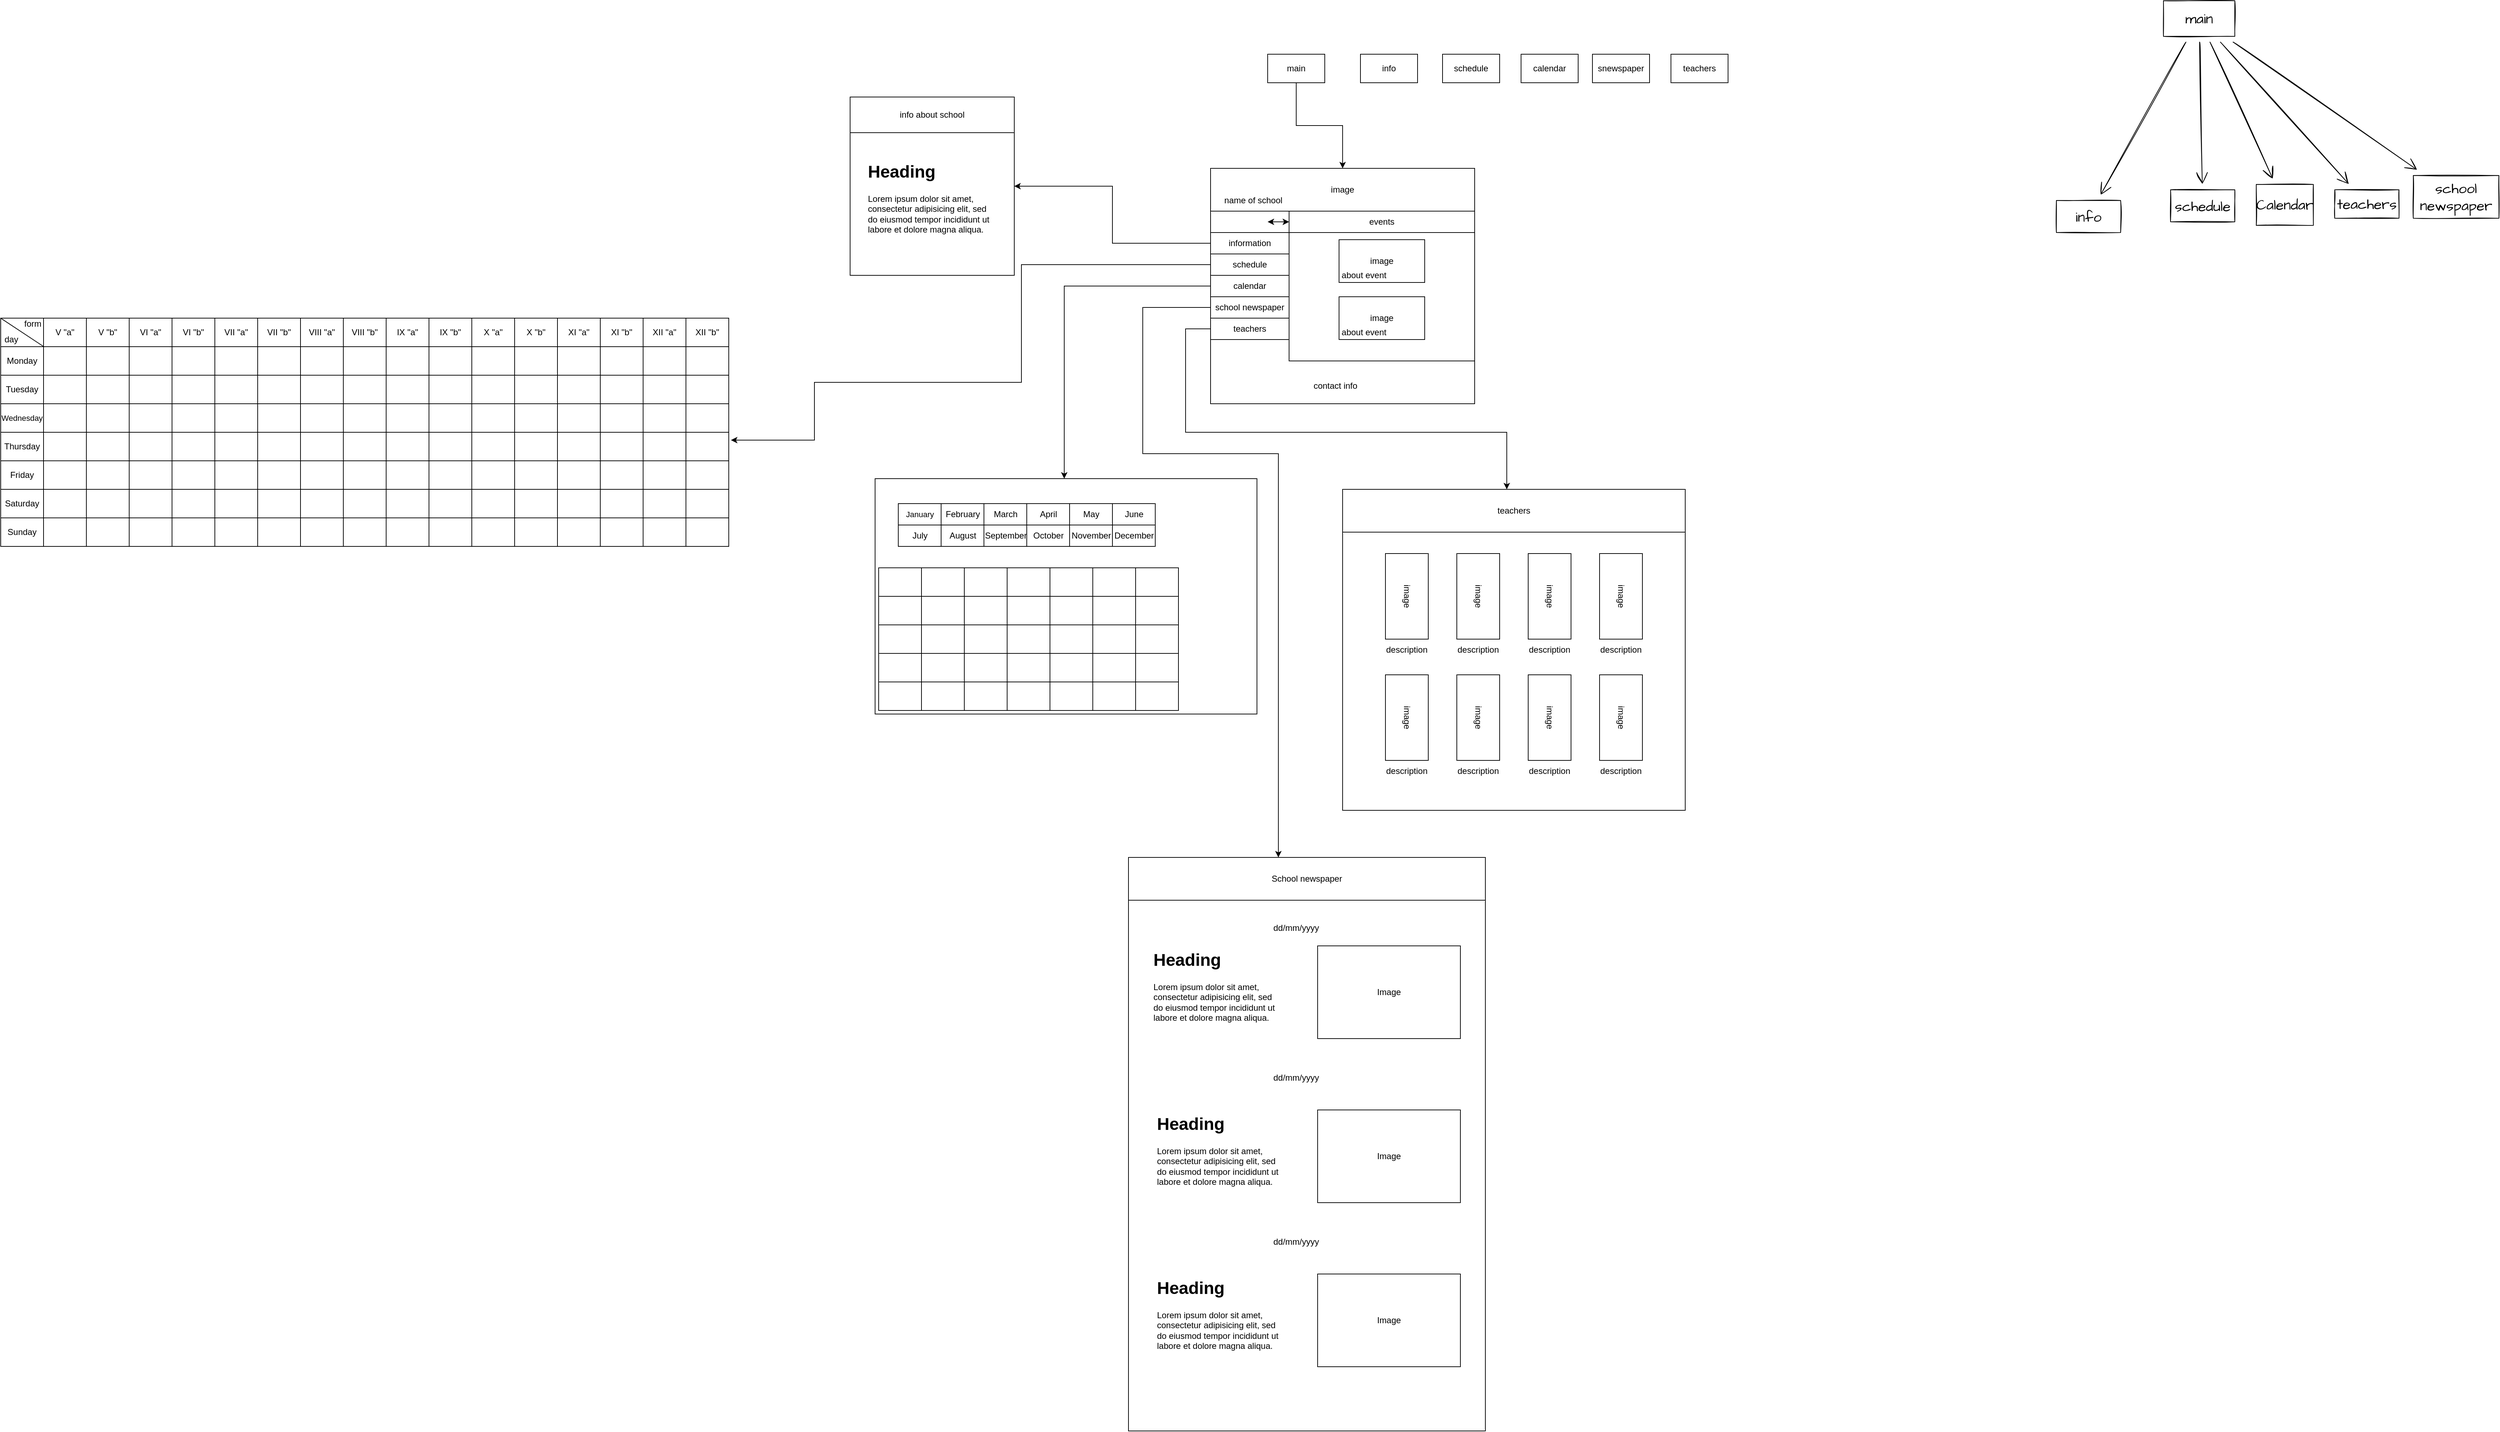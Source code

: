 <mxfile version="15.4.3" type="github">
  <diagram id="V-6PvVMUH32d-ZvBnuU0" name="Page-1">
    <mxGraphModel dx="3388" dy="1440" grid="1" gridSize="10" guides="1" tooltips="1" connect="1" arrows="1" fold="1" page="1" pageScale="1" pageWidth="1920" pageHeight="1200" math="0" shadow="0">
      <root>
        <mxCell id="0" />
        <mxCell id="1" parent="0" />
        <mxCell id="Jwu31BnUULOb9Iycs6mE-23" value="" style="rounded=0;whiteSpace=wrap;html=1;" parent="1" vertex="1">
          <mxGeometry x="855" y="600" width="30" height="30" as="geometry" />
        </mxCell>
        <mxCell id="Jwu31BnUULOb9Iycs6mE-15" style="edgeStyle=orthogonalEdgeStyle;rounded=0;orthogonalLoop=1;jettySize=auto;html=1;exitX=0.5;exitY=1;exitDx=0;exitDy=0;entryX=0.5;entryY=0;entryDx=0;entryDy=0;" parent="1" source="Jwu31BnUULOb9Iycs6mE-1" target="Jwu31BnUULOb9Iycs6mE-5" edge="1">
          <mxGeometry relative="1" as="geometry" />
        </mxCell>
        <mxCell id="Jwu31BnUULOb9Iycs6mE-1" value="main" style="rounded=0;whiteSpace=wrap;html=1;" parent="1" vertex="1">
          <mxGeometry x="855" y="380" width="80" height="40" as="geometry" />
        </mxCell>
        <mxCell id="Jwu31BnUULOb9Iycs6mE-3" value="" style="rounded=0;whiteSpace=wrap;html=1;" parent="1" vertex="1">
          <mxGeometry x="775" y="540" width="370" height="330" as="geometry" />
        </mxCell>
        <mxCell id="Jwu31BnUULOb9Iycs6mE-5" value="image" style="rounded=0;whiteSpace=wrap;html=1;" parent="1" vertex="1">
          <mxGeometry x="775" y="540" width="370" height="60" as="geometry" />
        </mxCell>
        <mxCell id="nRRo2VptIY6yAc5l_RTH-7" value="" style="edgeStyle=orthogonalEdgeStyle;rounded=0;orthogonalLoop=1;jettySize=auto;html=1;" parent="1" source="Jwu31BnUULOb9Iycs6mE-6" target="nRRo2VptIY6yAc5l_RTH-6" edge="1">
          <mxGeometry relative="1" as="geometry" />
        </mxCell>
        <mxCell id="Jwu31BnUULOb9Iycs6mE-6" value="information" style="rounded=0;whiteSpace=wrap;html=1;" parent="1" vertex="1">
          <mxGeometry x="775" y="630" width="110" height="30" as="geometry" />
        </mxCell>
        <mxCell id="Jwu31BnUULOb9Iycs6mE-7" value="events" style="rounded=0;whiteSpace=wrap;html=1;" parent="1" vertex="1">
          <mxGeometry x="885" y="600" width="260" height="30" as="geometry" />
        </mxCell>
        <mxCell id="Jwu31BnUULOb9Iycs6mE-10" value="" style="rounded=0;whiteSpace=wrap;html=1;" parent="1" vertex="1">
          <mxGeometry x="885" y="630" width="260" height="180" as="geometry" />
        </mxCell>
        <mxCell id="Jwu31BnUULOb9Iycs6mE-13" value="image" style="rounded=0;whiteSpace=wrap;html=1;" parent="1" vertex="1">
          <mxGeometry x="955" y="640" width="120" height="60" as="geometry" />
        </mxCell>
        <mxCell id="Jwu31BnUULOb9Iycs6mE-16" value="name of school" style="text;html=1;strokeColor=none;fillColor=none;align=center;verticalAlign=middle;whiteSpace=wrap;rounded=0;" parent="1" vertex="1">
          <mxGeometry x="775" y="570" width="120" height="30" as="geometry" />
        </mxCell>
        <mxCell id="nRRo2VptIY6yAc5l_RTH-12" value="" style="edgeStyle=orthogonalEdgeStyle;rounded=0;orthogonalLoop=1;jettySize=auto;html=1;entryX=1.003;entryY=1.275;entryDx=0;entryDy=0;entryPerimeter=0;" parent="1" source="Jwu31BnUULOb9Iycs6mE-17" target="nRRo2VptIY6yAc5l_RTH-146" edge="1">
          <mxGeometry relative="1" as="geometry">
            <mxPoint x="120" y="840" as="targetPoint" />
            <Array as="points">
              <mxPoint x="510" y="675" />
              <mxPoint x="510" y="840" />
              <mxPoint x="220" y="840" />
              <mxPoint x="220" y="921" />
            </Array>
          </mxGeometry>
        </mxCell>
        <mxCell id="Jwu31BnUULOb9Iycs6mE-17" value="schedule" style="rounded=0;whiteSpace=wrap;html=1;" parent="1" vertex="1">
          <mxGeometry x="775" y="660" width="110" height="30" as="geometry" />
        </mxCell>
        <mxCell id="ObmRaE6gTi8aWYttkkPQ-5" style="edgeStyle=orthogonalEdgeStyle;rounded=0;orthogonalLoop=1;jettySize=auto;html=1;exitX=0;exitY=0.5;exitDx=0;exitDy=0;" parent="1" source="Jwu31BnUULOb9Iycs6mE-18" target="ObmRaE6gTi8aWYttkkPQ-6" edge="1">
          <mxGeometry relative="1" as="geometry">
            <mxPoint x="870" y="1536.0" as="targetPoint" />
            <Array as="points">
              <mxPoint x="680" y="735" />
              <mxPoint x="680" y="940" />
              <mxPoint x="870" y="940" />
            </Array>
          </mxGeometry>
        </mxCell>
        <mxCell id="Jwu31BnUULOb9Iycs6mE-18" value="school newspaper" style="rounded=0;whiteSpace=wrap;html=1;" parent="1" vertex="1">
          <mxGeometry x="775" y="720" width="110" height="30" as="geometry" />
        </mxCell>
        <mxCell id="nRRo2VptIY6yAc5l_RTH-242" value="" style="edgeStyle=orthogonalEdgeStyle;rounded=0;orthogonalLoop=1;jettySize=auto;html=1;" parent="1" source="Jwu31BnUULOb9Iycs6mE-19" target="nRRo2VptIY6yAc5l_RTH-241" edge="1">
          <mxGeometry relative="1" as="geometry">
            <Array as="points">
              <mxPoint x="570" y="705" />
              <mxPoint x="570" y="1100" />
            </Array>
          </mxGeometry>
        </mxCell>
        <mxCell id="Jwu31BnUULOb9Iycs6mE-19" value="calendar" style="rounded=0;whiteSpace=wrap;html=1;" parent="1" vertex="1">
          <mxGeometry x="775" y="690" width="110" height="30" as="geometry" />
        </mxCell>
        <mxCell id="Jwu31BnUULOb9Iycs6mE-21" value="" style="endArrow=classic;startArrow=none;html=1;entryX=0;entryY=0.5;entryDx=0;entryDy=0;" parent="1" source="Jwu31BnUULOb9Iycs6mE-23" target="Jwu31BnUULOb9Iycs6mE-7" edge="1">
          <mxGeometry width="50" height="50" relative="1" as="geometry">
            <mxPoint x="858" y="615" as="sourcePoint" />
            <mxPoint x="1185" y="640" as="targetPoint" />
          </mxGeometry>
        </mxCell>
        <mxCell id="Jwu31BnUULOb9Iycs6mE-25" value="" style="endArrow=classic;startArrow=classic;html=1;exitX=0;exitY=0.5;exitDx=0;exitDy=0;" parent="1" source="Jwu31BnUULOb9Iycs6mE-7" edge="1">
          <mxGeometry width="50" height="50" relative="1" as="geometry">
            <mxPoint x="1135" y="690" as="sourcePoint" />
            <mxPoint x="855" y="615" as="targetPoint" />
          </mxGeometry>
        </mxCell>
        <mxCell id="ObmRaE6gTi8aWYttkkPQ-21" value="" style="edgeStyle=orthogonalEdgeStyle;rounded=0;orthogonalLoop=1;jettySize=auto;html=1;" parent="1" source="p2gwI2hENf3b1LdJI1cL-1" target="ObmRaE6gTi8aWYttkkPQ-20" edge="1">
          <mxGeometry relative="1" as="geometry">
            <Array as="points">
              <mxPoint x="740" y="765" />
              <mxPoint x="740" y="910" />
              <mxPoint x="1190" y="910" />
            </Array>
          </mxGeometry>
        </mxCell>
        <mxCell id="p2gwI2hENf3b1LdJI1cL-1" value="teachers" style="rounded=0;whiteSpace=wrap;html=1;" parent="1" vertex="1">
          <mxGeometry x="775" y="750" width="110" height="30" as="geometry" />
        </mxCell>
        <mxCell id="p2gwI2hENf3b1LdJI1cL-2" value="contact info" style="text;html=1;strokeColor=none;fillColor=none;align=center;verticalAlign=middle;whiteSpace=wrap;rounded=0;" parent="1" vertex="1">
          <mxGeometry x="825" y="820" width="250" height="50" as="geometry" />
        </mxCell>
        <mxCell id="p2gwI2hENf3b1LdJI1cL-3" value="about event" style="text;html=1;strokeColor=none;fillColor=none;align=center;verticalAlign=middle;whiteSpace=wrap;rounded=0;" parent="1" vertex="1">
          <mxGeometry x="955" y="680" width="70" height="20" as="geometry" />
        </mxCell>
        <mxCell id="nRRo2VptIY6yAc5l_RTH-2" value="image" style="rounded=0;whiteSpace=wrap;html=1;" parent="1" vertex="1">
          <mxGeometry x="955" y="720" width="120" height="60" as="geometry" />
        </mxCell>
        <mxCell id="nRRo2VptIY6yAc5l_RTH-3" value="about event" style="text;html=1;strokeColor=none;fillColor=none;align=center;verticalAlign=middle;whiteSpace=wrap;rounded=0;" parent="1" vertex="1">
          <mxGeometry x="955" y="760" width="70" height="20" as="geometry" />
        </mxCell>
        <mxCell id="nRRo2VptIY6yAc5l_RTH-6" value="" style="whiteSpace=wrap;html=1;rounded=0;" parent="1" vertex="1">
          <mxGeometry x="270" y="440" width="230" height="250" as="geometry" />
        </mxCell>
        <mxCell id="nRRo2VptIY6yAc5l_RTH-8" value="&lt;h1&gt;Heading&lt;/h1&gt;&lt;p&gt;Lorem ipsum dolor sit amet, consectetur adipisicing elit, sed do eiusmod tempor incididunt ut labore et dolore magna aliqua.&lt;/p&gt;" style="text;html=1;strokeColor=none;fillColor=none;spacing=5;spacingTop=-20;whiteSpace=wrap;overflow=hidden;rounded=0;" parent="1" vertex="1">
          <mxGeometry x="290" y="525" width="190" height="120" as="geometry" />
        </mxCell>
        <mxCell id="nRRo2VptIY6yAc5l_RTH-9" value="info about school" style="rounded=0;whiteSpace=wrap;html=1;" parent="1" vertex="1">
          <mxGeometry x="270" y="440" width="230" height="50" as="geometry" />
        </mxCell>
        <mxCell id="nRRo2VptIY6yAc5l_RTH-91" value="" style="shape=table;startSize=0;container=1;collapsible=0;childLayout=tableLayout;" parent="1" vertex="1">
          <mxGeometry x="-920" y="750" width="1020" height="320" as="geometry" />
        </mxCell>
        <mxCell id="nRRo2VptIY6yAc5l_RTH-92" value="" style="shape=partialRectangle;collapsible=0;dropTarget=0;pointerEvents=0;fillColor=none;top=0;left=0;bottom=0;right=0;points=[[0,0.5],[1,0.5]];portConstraint=eastwest;" parent="nRRo2VptIY6yAc5l_RTH-91" vertex="1">
          <mxGeometry width="1020" height="40" as="geometry" />
        </mxCell>
        <mxCell id="nRRo2VptIY6yAc5l_RTH-93" value="" style="shape=partialRectangle;html=1;whiteSpace=wrap;connectable=0;overflow=hidden;fillColor=none;top=0;left=0;bottom=0;right=0;pointerEvents=1;" parent="nRRo2VptIY6yAc5l_RTH-92" vertex="1">
          <mxGeometry width="60" height="40" as="geometry">
            <mxRectangle width="60" height="40" as="alternateBounds" />
          </mxGeometry>
        </mxCell>
        <mxCell id="nRRo2VptIY6yAc5l_RTH-94" value="V &quot;a&quot;" style="shape=partialRectangle;html=1;whiteSpace=wrap;connectable=0;overflow=hidden;fillColor=none;top=0;left=0;bottom=0;right=0;pointerEvents=1;" parent="nRRo2VptIY6yAc5l_RTH-92" vertex="1">
          <mxGeometry x="60" width="60" height="40" as="geometry">
            <mxRectangle width="60" height="40" as="alternateBounds" />
          </mxGeometry>
        </mxCell>
        <mxCell id="nRRo2VptIY6yAc5l_RTH-95" value="V &quot;b&quot;" style="shape=partialRectangle;html=1;whiteSpace=wrap;connectable=0;overflow=hidden;fillColor=none;top=0;left=0;bottom=0;right=0;pointerEvents=1;" parent="nRRo2VptIY6yAc5l_RTH-92" vertex="1">
          <mxGeometry x="120" width="60" height="40" as="geometry">
            <mxRectangle width="60" height="40" as="alternateBounds" />
          </mxGeometry>
        </mxCell>
        <mxCell id="nRRo2VptIY6yAc5l_RTH-96" value="VI &quot;a&quot;" style="shape=partialRectangle;html=1;whiteSpace=wrap;connectable=0;overflow=hidden;fillColor=none;top=0;left=0;bottom=0;right=0;pointerEvents=1;" parent="nRRo2VptIY6yAc5l_RTH-92" vertex="1">
          <mxGeometry x="180" width="60" height="40" as="geometry">
            <mxRectangle width="60" height="40" as="alternateBounds" />
          </mxGeometry>
        </mxCell>
        <mxCell id="nRRo2VptIY6yAc5l_RTH-97" value="VI &quot;b&quot;" style="shape=partialRectangle;html=1;whiteSpace=wrap;connectable=0;overflow=hidden;fillColor=none;top=0;left=0;bottom=0;right=0;pointerEvents=1;" parent="nRRo2VptIY6yAc5l_RTH-92" vertex="1">
          <mxGeometry x="240" width="60" height="40" as="geometry">
            <mxRectangle width="60" height="40" as="alternateBounds" />
          </mxGeometry>
        </mxCell>
        <mxCell id="nRRo2VptIY6yAc5l_RTH-98" value="VII &quot;a&quot;" style="shape=partialRectangle;html=1;whiteSpace=wrap;connectable=0;overflow=hidden;fillColor=none;top=0;left=0;bottom=0;right=0;pointerEvents=1;" parent="nRRo2VptIY6yAc5l_RTH-92" vertex="1">
          <mxGeometry x="300" width="60" height="40" as="geometry">
            <mxRectangle width="60" height="40" as="alternateBounds" />
          </mxGeometry>
        </mxCell>
        <mxCell id="nRRo2VptIY6yAc5l_RTH-99" value="&lt;span&gt;VII &quot;b&quot;&lt;/span&gt;" style="shape=partialRectangle;html=1;whiteSpace=wrap;connectable=0;overflow=hidden;fillColor=none;top=0;left=0;bottom=0;right=0;pointerEvents=1;" parent="nRRo2VptIY6yAc5l_RTH-92" vertex="1">
          <mxGeometry x="360" width="60" height="40" as="geometry">
            <mxRectangle width="60" height="40" as="alternateBounds" />
          </mxGeometry>
        </mxCell>
        <mxCell id="nRRo2VptIY6yAc5l_RTH-100" value="&lt;span&gt;VIII &quot;a&quot;&lt;/span&gt;" style="shape=partialRectangle;html=1;whiteSpace=wrap;connectable=0;overflow=hidden;fillColor=none;top=0;left=0;bottom=0;right=0;pointerEvents=1;" parent="nRRo2VptIY6yAc5l_RTH-92" vertex="1">
          <mxGeometry x="420" width="60" height="40" as="geometry">
            <mxRectangle width="60" height="40" as="alternateBounds" />
          </mxGeometry>
        </mxCell>
        <mxCell id="nRRo2VptIY6yAc5l_RTH-101" value="&lt;span&gt;VIII &quot;b&quot;&lt;/span&gt;" style="shape=partialRectangle;html=1;whiteSpace=wrap;connectable=0;overflow=hidden;fillColor=none;top=0;left=0;bottom=0;right=0;pointerEvents=1;" parent="nRRo2VptIY6yAc5l_RTH-92" vertex="1">
          <mxGeometry x="480" width="60" height="40" as="geometry">
            <mxRectangle width="60" height="40" as="alternateBounds" />
          </mxGeometry>
        </mxCell>
        <mxCell id="nRRo2VptIY6yAc5l_RTH-102" value="IX &quot;a&quot;" style="shape=partialRectangle;html=1;whiteSpace=wrap;connectable=0;overflow=hidden;fillColor=none;top=0;left=0;bottom=0;right=0;pointerEvents=1;" parent="nRRo2VptIY6yAc5l_RTH-92" vertex="1">
          <mxGeometry x="540" width="60" height="40" as="geometry">
            <mxRectangle width="60" height="40" as="alternateBounds" />
          </mxGeometry>
        </mxCell>
        <mxCell id="nRRo2VptIY6yAc5l_RTH-103" value="&lt;span&gt;IX &quot;b&quot;&lt;/span&gt;" style="shape=partialRectangle;html=1;whiteSpace=wrap;connectable=0;overflow=hidden;fillColor=none;top=0;left=0;bottom=0;right=0;pointerEvents=1;" parent="nRRo2VptIY6yAc5l_RTH-92" vertex="1">
          <mxGeometry x="600" width="60" height="40" as="geometry">
            <mxRectangle width="60" height="40" as="alternateBounds" />
          </mxGeometry>
        </mxCell>
        <mxCell id="nRRo2VptIY6yAc5l_RTH-104" value="&lt;span&gt;X &quot;a&quot;&lt;/span&gt;" style="shape=partialRectangle;html=1;whiteSpace=wrap;connectable=0;overflow=hidden;fillColor=none;top=0;left=0;bottom=0;right=0;pointerEvents=1;" parent="nRRo2VptIY6yAc5l_RTH-92" vertex="1">
          <mxGeometry x="660" width="60" height="40" as="geometry">
            <mxRectangle width="60" height="40" as="alternateBounds" />
          </mxGeometry>
        </mxCell>
        <mxCell id="nRRo2VptIY6yAc5l_RTH-105" value="&lt;span&gt;X &quot;b&quot;&lt;/span&gt;" style="shape=partialRectangle;html=1;whiteSpace=wrap;connectable=0;overflow=hidden;fillColor=none;top=0;left=0;bottom=0;right=0;pointerEvents=1;" parent="nRRo2VptIY6yAc5l_RTH-92" vertex="1">
          <mxGeometry x="720" width="60" height="40" as="geometry">
            <mxRectangle width="60" height="40" as="alternateBounds" />
          </mxGeometry>
        </mxCell>
        <mxCell id="nRRo2VptIY6yAc5l_RTH-106" value="XI &quot;a&quot;" style="shape=partialRectangle;html=1;whiteSpace=wrap;connectable=0;overflow=hidden;fillColor=none;top=0;left=0;bottom=0;right=0;pointerEvents=1;" parent="nRRo2VptIY6yAc5l_RTH-92" vertex="1">
          <mxGeometry x="780" width="60" height="40" as="geometry">
            <mxRectangle width="60" height="40" as="alternateBounds" />
          </mxGeometry>
        </mxCell>
        <mxCell id="nRRo2VptIY6yAc5l_RTH-107" value="&lt;span&gt;XI &quot;b&quot;&lt;/span&gt;" style="shape=partialRectangle;html=1;whiteSpace=wrap;connectable=0;overflow=hidden;fillColor=none;top=0;left=0;bottom=0;right=0;pointerEvents=1;" parent="nRRo2VptIY6yAc5l_RTH-92" vertex="1">
          <mxGeometry x="840" width="60" height="40" as="geometry">
            <mxRectangle width="60" height="40" as="alternateBounds" />
          </mxGeometry>
        </mxCell>
        <mxCell id="nRRo2VptIY6yAc5l_RTH-108" value="&lt;span&gt;XII &quot;a&quot;&lt;/span&gt;" style="shape=partialRectangle;html=1;whiteSpace=wrap;connectable=0;overflow=hidden;fillColor=none;top=0;left=0;bottom=0;right=0;pointerEvents=1;" parent="nRRo2VptIY6yAc5l_RTH-92" vertex="1">
          <mxGeometry x="900" width="60" height="40" as="geometry">
            <mxRectangle width="60" height="40" as="alternateBounds" />
          </mxGeometry>
        </mxCell>
        <mxCell id="nRRo2VptIY6yAc5l_RTH-109" value="&lt;span&gt;XII &quot;b&quot;&lt;/span&gt;" style="shape=partialRectangle;html=1;whiteSpace=wrap;connectable=0;overflow=hidden;fillColor=none;top=0;left=0;bottom=0;right=0;pointerEvents=1;" parent="nRRo2VptIY6yAc5l_RTH-92" vertex="1">
          <mxGeometry x="960" width="60" height="40" as="geometry">
            <mxRectangle width="60" height="40" as="alternateBounds" />
          </mxGeometry>
        </mxCell>
        <mxCell id="nRRo2VptIY6yAc5l_RTH-110" value="" style="shape=partialRectangle;collapsible=0;dropTarget=0;pointerEvents=0;fillColor=none;top=0;left=0;bottom=0;right=0;points=[[0,0.5],[1,0.5]];portConstraint=eastwest;" parent="nRRo2VptIY6yAc5l_RTH-91" vertex="1">
          <mxGeometry y="40" width="1020" height="40" as="geometry" />
        </mxCell>
        <mxCell id="nRRo2VptIY6yAc5l_RTH-111" value="" style="shape=partialRectangle;html=1;whiteSpace=wrap;connectable=0;overflow=hidden;fillColor=none;top=0;left=0;bottom=0;right=0;pointerEvents=1;" parent="nRRo2VptIY6yAc5l_RTH-110" vertex="1">
          <mxGeometry width="60" height="40" as="geometry">
            <mxRectangle width="60" height="40" as="alternateBounds" />
          </mxGeometry>
        </mxCell>
        <mxCell id="nRRo2VptIY6yAc5l_RTH-112" value="" style="shape=partialRectangle;html=1;whiteSpace=wrap;connectable=0;overflow=hidden;fillColor=none;top=0;left=0;bottom=0;right=0;pointerEvents=1;" parent="nRRo2VptIY6yAc5l_RTH-110" vertex="1">
          <mxGeometry x="60" width="60" height="40" as="geometry">
            <mxRectangle width="60" height="40" as="alternateBounds" />
          </mxGeometry>
        </mxCell>
        <mxCell id="nRRo2VptIY6yAc5l_RTH-113" value="" style="shape=partialRectangle;html=1;whiteSpace=wrap;connectable=0;overflow=hidden;fillColor=none;top=0;left=0;bottom=0;right=0;pointerEvents=1;" parent="nRRo2VptIY6yAc5l_RTH-110" vertex="1">
          <mxGeometry x="120" width="60" height="40" as="geometry">
            <mxRectangle width="60" height="40" as="alternateBounds" />
          </mxGeometry>
        </mxCell>
        <mxCell id="nRRo2VptIY6yAc5l_RTH-114" value="" style="shape=partialRectangle;html=1;whiteSpace=wrap;connectable=0;overflow=hidden;fillColor=none;top=0;left=0;bottom=0;right=0;pointerEvents=1;" parent="nRRo2VptIY6yAc5l_RTH-110" vertex="1">
          <mxGeometry x="180" width="60" height="40" as="geometry">
            <mxRectangle width="60" height="40" as="alternateBounds" />
          </mxGeometry>
        </mxCell>
        <mxCell id="nRRo2VptIY6yAc5l_RTH-115" value="" style="shape=partialRectangle;html=1;whiteSpace=wrap;connectable=0;overflow=hidden;fillColor=none;top=0;left=0;bottom=0;right=0;pointerEvents=1;" parent="nRRo2VptIY6yAc5l_RTH-110" vertex="1">
          <mxGeometry x="240" width="60" height="40" as="geometry">
            <mxRectangle width="60" height="40" as="alternateBounds" />
          </mxGeometry>
        </mxCell>
        <mxCell id="nRRo2VptIY6yAc5l_RTH-116" value="" style="shape=partialRectangle;html=1;whiteSpace=wrap;connectable=0;overflow=hidden;fillColor=none;top=0;left=0;bottom=0;right=0;pointerEvents=1;" parent="nRRo2VptIY6yAc5l_RTH-110" vertex="1">
          <mxGeometry x="300" width="60" height="40" as="geometry">
            <mxRectangle width="60" height="40" as="alternateBounds" />
          </mxGeometry>
        </mxCell>
        <mxCell id="nRRo2VptIY6yAc5l_RTH-117" value="" style="shape=partialRectangle;html=1;whiteSpace=wrap;connectable=0;overflow=hidden;fillColor=none;top=0;left=0;bottom=0;right=0;pointerEvents=1;" parent="nRRo2VptIY6yAc5l_RTH-110" vertex="1">
          <mxGeometry x="360" width="60" height="40" as="geometry">
            <mxRectangle width="60" height="40" as="alternateBounds" />
          </mxGeometry>
        </mxCell>
        <mxCell id="nRRo2VptIY6yAc5l_RTH-118" value="" style="shape=partialRectangle;html=1;whiteSpace=wrap;connectable=0;overflow=hidden;fillColor=none;top=0;left=0;bottom=0;right=0;pointerEvents=1;" parent="nRRo2VptIY6yAc5l_RTH-110" vertex="1">
          <mxGeometry x="420" width="60" height="40" as="geometry">
            <mxRectangle width="60" height="40" as="alternateBounds" />
          </mxGeometry>
        </mxCell>
        <mxCell id="nRRo2VptIY6yAc5l_RTH-119" value="" style="shape=partialRectangle;html=1;whiteSpace=wrap;connectable=0;overflow=hidden;fillColor=none;top=0;left=0;bottom=0;right=0;pointerEvents=1;" parent="nRRo2VptIY6yAc5l_RTH-110" vertex="1">
          <mxGeometry x="480" width="60" height="40" as="geometry">
            <mxRectangle width="60" height="40" as="alternateBounds" />
          </mxGeometry>
        </mxCell>
        <mxCell id="nRRo2VptIY6yAc5l_RTH-120" value="" style="shape=partialRectangle;html=1;whiteSpace=wrap;connectable=0;overflow=hidden;fillColor=none;top=0;left=0;bottom=0;right=0;pointerEvents=1;" parent="nRRo2VptIY6yAc5l_RTH-110" vertex="1">
          <mxGeometry x="540" width="60" height="40" as="geometry">
            <mxRectangle width="60" height="40" as="alternateBounds" />
          </mxGeometry>
        </mxCell>
        <mxCell id="nRRo2VptIY6yAc5l_RTH-121" value="" style="shape=partialRectangle;html=1;whiteSpace=wrap;connectable=0;overflow=hidden;fillColor=none;top=0;left=0;bottom=0;right=0;pointerEvents=1;" parent="nRRo2VptIY6yAc5l_RTH-110" vertex="1">
          <mxGeometry x="600" width="60" height="40" as="geometry">
            <mxRectangle width="60" height="40" as="alternateBounds" />
          </mxGeometry>
        </mxCell>
        <mxCell id="nRRo2VptIY6yAc5l_RTH-122" value="" style="shape=partialRectangle;html=1;whiteSpace=wrap;connectable=0;overflow=hidden;fillColor=none;top=0;left=0;bottom=0;right=0;pointerEvents=1;" parent="nRRo2VptIY6yAc5l_RTH-110" vertex="1">
          <mxGeometry x="660" width="60" height="40" as="geometry">
            <mxRectangle width="60" height="40" as="alternateBounds" />
          </mxGeometry>
        </mxCell>
        <mxCell id="nRRo2VptIY6yAc5l_RTH-123" value="" style="shape=partialRectangle;html=1;whiteSpace=wrap;connectable=0;overflow=hidden;fillColor=none;top=0;left=0;bottom=0;right=0;pointerEvents=1;" parent="nRRo2VptIY6yAc5l_RTH-110" vertex="1">
          <mxGeometry x="720" width="60" height="40" as="geometry">
            <mxRectangle width="60" height="40" as="alternateBounds" />
          </mxGeometry>
        </mxCell>
        <mxCell id="nRRo2VptIY6yAc5l_RTH-124" value="" style="shape=partialRectangle;html=1;whiteSpace=wrap;connectable=0;overflow=hidden;fillColor=none;top=0;left=0;bottom=0;right=0;pointerEvents=1;" parent="nRRo2VptIY6yAc5l_RTH-110" vertex="1">
          <mxGeometry x="780" width="60" height="40" as="geometry">
            <mxRectangle width="60" height="40" as="alternateBounds" />
          </mxGeometry>
        </mxCell>
        <mxCell id="nRRo2VptIY6yAc5l_RTH-125" value="" style="shape=partialRectangle;html=1;whiteSpace=wrap;connectable=0;overflow=hidden;fillColor=none;top=0;left=0;bottom=0;right=0;pointerEvents=1;" parent="nRRo2VptIY6yAc5l_RTH-110" vertex="1">
          <mxGeometry x="840" width="60" height="40" as="geometry">
            <mxRectangle width="60" height="40" as="alternateBounds" />
          </mxGeometry>
        </mxCell>
        <mxCell id="nRRo2VptIY6yAc5l_RTH-126" value="" style="shape=partialRectangle;html=1;whiteSpace=wrap;connectable=0;overflow=hidden;fillColor=none;top=0;left=0;bottom=0;right=0;pointerEvents=1;" parent="nRRo2VptIY6yAc5l_RTH-110" vertex="1">
          <mxGeometry x="900" width="60" height="40" as="geometry">
            <mxRectangle width="60" height="40" as="alternateBounds" />
          </mxGeometry>
        </mxCell>
        <mxCell id="nRRo2VptIY6yAc5l_RTH-127" value="" style="shape=partialRectangle;html=1;whiteSpace=wrap;connectable=0;overflow=hidden;fillColor=none;top=0;left=0;bottom=0;right=0;pointerEvents=1;" parent="nRRo2VptIY6yAc5l_RTH-110" vertex="1">
          <mxGeometry x="960" width="60" height="40" as="geometry">
            <mxRectangle width="60" height="40" as="alternateBounds" />
          </mxGeometry>
        </mxCell>
        <mxCell id="nRRo2VptIY6yAc5l_RTH-128" value="" style="shape=partialRectangle;collapsible=0;dropTarget=0;pointerEvents=0;fillColor=none;top=0;left=0;bottom=0;right=0;points=[[0,0.5],[1,0.5]];portConstraint=eastwest;" parent="nRRo2VptIY6yAc5l_RTH-91" vertex="1">
          <mxGeometry y="80" width="1020" height="40" as="geometry" />
        </mxCell>
        <mxCell id="nRRo2VptIY6yAc5l_RTH-129" value="" style="shape=partialRectangle;html=1;whiteSpace=wrap;connectable=0;overflow=hidden;fillColor=none;top=0;left=0;bottom=0;right=0;pointerEvents=1;" parent="nRRo2VptIY6yAc5l_RTH-128" vertex="1">
          <mxGeometry width="60" height="40" as="geometry">
            <mxRectangle width="60" height="40" as="alternateBounds" />
          </mxGeometry>
        </mxCell>
        <mxCell id="nRRo2VptIY6yAc5l_RTH-130" value="" style="shape=partialRectangle;html=1;whiteSpace=wrap;connectable=0;overflow=hidden;fillColor=none;top=0;left=0;bottom=0;right=0;pointerEvents=1;" parent="nRRo2VptIY6yAc5l_RTH-128" vertex="1">
          <mxGeometry x="60" width="60" height="40" as="geometry">
            <mxRectangle width="60" height="40" as="alternateBounds" />
          </mxGeometry>
        </mxCell>
        <mxCell id="nRRo2VptIY6yAc5l_RTH-131" value="" style="shape=partialRectangle;html=1;whiteSpace=wrap;connectable=0;overflow=hidden;fillColor=none;top=0;left=0;bottom=0;right=0;pointerEvents=1;" parent="nRRo2VptIY6yAc5l_RTH-128" vertex="1">
          <mxGeometry x="120" width="60" height="40" as="geometry">
            <mxRectangle width="60" height="40" as="alternateBounds" />
          </mxGeometry>
        </mxCell>
        <mxCell id="nRRo2VptIY6yAc5l_RTH-132" value="" style="shape=partialRectangle;html=1;whiteSpace=wrap;connectable=0;overflow=hidden;fillColor=none;top=0;left=0;bottom=0;right=0;pointerEvents=1;" parent="nRRo2VptIY6yAc5l_RTH-128" vertex="1">
          <mxGeometry x="180" width="60" height="40" as="geometry">
            <mxRectangle width="60" height="40" as="alternateBounds" />
          </mxGeometry>
        </mxCell>
        <mxCell id="nRRo2VptIY6yAc5l_RTH-133" value="" style="shape=partialRectangle;html=1;whiteSpace=wrap;connectable=0;overflow=hidden;fillColor=none;top=0;left=0;bottom=0;right=0;pointerEvents=1;" parent="nRRo2VptIY6yAc5l_RTH-128" vertex="1">
          <mxGeometry x="240" width="60" height="40" as="geometry">
            <mxRectangle width="60" height="40" as="alternateBounds" />
          </mxGeometry>
        </mxCell>
        <mxCell id="nRRo2VptIY6yAc5l_RTH-134" value="" style="shape=partialRectangle;html=1;whiteSpace=wrap;connectable=0;overflow=hidden;fillColor=none;top=0;left=0;bottom=0;right=0;pointerEvents=1;" parent="nRRo2VptIY6yAc5l_RTH-128" vertex="1">
          <mxGeometry x="300" width="60" height="40" as="geometry">
            <mxRectangle width="60" height="40" as="alternateBounds" />
          </mxGeometry>
        </mxCell>
        <mxCell id="nRRo2VptIY6yAc5l_RTH-135" value="" style="shape=partialRectangle;html=1;whiteSpace=wrap;connectable=0;overflow=hidden;fillColor=none;top=0;left=0;bottom=0;right=0;pointerEvents=1;" parent="nRRo2VptIY6yAc5l_RTH-128" vertex="1">
          <mxGeometry x="360" width="60" height="40" as="geometry">
            <mxRectangle width="60" height="40" as="alternateBounds" />
          </mxGeometry>
        </mxCell>
        <mxCell id="nRRo2VptIY6yAc5l_RTH-136" value="" style="shape=partialRectangle;html=1;whiteSpace=wrap;connectable=0;overflow=hidden;fillColor=none;top=0;left=0;bottom=0;right=0;pointerEvents=1;" parent="nRRo2VptIY6yAc5l_RTH-128" vertex="1">
          <mxGeometry x="420" width="60" height="40" as="geometry">
            <mxRectangle width="60" height="40" as="alternateBounds" />
          </mxGeometry>
        </mxCell>
        <mxCell id="nRRo2VptIY6yAc5l_RTH-137" value="" style="shape=partialRectangle;html=1;whiteSpace=wrap;connectable=0;overflow=hidden;fillColor=none;top=0;left=0;bottom=0;right=0;pointerEvents=1;" parent="nRRo2VptIY6yAc5l_RTH-128" vertex="1">
          <mxGeometry x="480" width="60" height="40" as="geometry">
            <mxRectangle width="60" height="40" as="alternateBounds" />
          </mxGeometry>
        </mxCell>
        <mxCell id="nRRo2VptIY6yAc5l_RTH-138" value="" style="shape=partialRectangle;html=1;whiteSpace=wrap;connectable=0;overflow=hidden;fillColor=none;top=0;left=0;bottom=0;right=0;pointerEvents=1;" parent="nRRo2VptIY6yAc5l_RTH-128" vertex="1">
          <mxGeometry x="540" width="60" height="40" as="geometry">
            <mxRectangle width="60" height="40" as="alternateBounds" />
          </mxGeometry>
        </mxCell>
        <mxCell id="nRRo2VptIY6yAc5l_RTH-139" value="" style="shape=partialRectangle;html=1;whiteSpace=wrap;connectable=0;overflow=hidden;fillColor=none;top=0;left=0;bottom=0;right=0;pointerEvents=1;" parent="nRRo2VptIY6yAc5l_RTH-128" vertex="1">
          <mxGeometry x="600" width="60" height="40" as="geometry">
            <mxRectangle width="60" height="40" as="alternateBounds" />
          </mxGeometry>
        </mxCell>
        <mxCell id="nRRo2VptIY6yAc5l_RTH-140" value="" style="shape=partialRectangle;html=1;whiteSpace=wrap;connectable=0;overflow=hidden;fillColor=none;top=0;left=0;bottom=0;right=0;pointerEvents=1;" parent="nRRo2VptIY6yAc5l_RTH-128" vertex="1">
          <mxGeometry x="660" width="60" height="40" as="geometry">
            <mxRectangle width="60" height="40" as="alternateBounds" />
          </mxGeometry>
        </mxCell>
        <mxCell id="nRRo2VptIY6yAc5l_RTH-141" value="" style="shape=partialRectangle;html=1;whiteSpace=wrap;connectable=0;overflow=hidden;fillColor=none;top=0;left=0;bottom=0;right=0;pointerEvents=1;" parent="nRRo2VptIY6yAc5l_RTH-128" vertex="1">
          <mxGeometry x="720" width="60" height="40" as="geometry">
            <mxRectangle width="60" height="40" as="alternateBounds" />
          </mxGeometry>
        </mxCell>
        <mxCell id="nRRo2VptIY6yAc5l_RTH-142" value="" style="shape=partialRectangle;html=1;whiteSpace=wrap;connectable=0;overflow=hidden;fillColor=none;top=0;left=0;bottom=0;right=0;pointerEvents=1;" parent="nRRo2VptIY6yAc5l_RTH-128" vertex="1">
          <mxGeometry x="780" width="60" height="40" as="geometry">
            <mxRectangle width="60" height="40" as="alternateBounds" />
          </mxGeometry>
        </mxCell>
        <mxCell id="nRRo2VptIY6yAc5l_RTH-143" value="" style="shape=partialRectangle;html=1;whiteSpace=wrap;connectable=0;overflow=hidden;fillColor=none;top=0;left=0;bottom=0;right=0;pointerEvents=1;" parent="nRRo2VptIY6yAc5l_RTH-128" vertex="1">
          <mxGeometry x="840" width="60" height="40" as="geometry">
            <mxRectangle width="60" height="40" as="alternateBounds" />
          </mxGeometry>
        </mxCell>
        <mxCell id="nRRo2VptIY6yAc5l_RTH-144" value="" style="shape=partialRectangle;html=1;whiteSpace=wrap;connectable=0;overflow=hidden;fillColor=none;top=0;left=0;bottom=0;right=0;pointerEvents=1;" parent="nRRo2VptIY6yAc5l_RTH-128" vertex="1">
          <mxGeometry x="900" width="60" height="40" as="geometry">
            <mxRectangle width="60" height="40" as="alternateBounds" />
          </mxGeometry>
        </mxCell>
        <mxCell id="nRRo2VptIY6yAc5l_RTH-145" value="" style="shape=partialRectangle;html=1;whiteSpace=wrap;connectable=0;overflow=hidden;fillColor=none;top=0;left=0;bottom=0;right=0;pointerEvents=1;" parent="nRRo2VptIY6yAc5l_RTH-128" vertex="1">
          <mxGeometry x="960" width="60" height="40" as="geometry">
            <mxRectangle width="60" height="40" as="alternateBounds" />
          </mxGeometry>
        </mxCell>
        <mxCell id="nRRo2VptIY6yAc5l_RTH-146" value="" style="shape=partialRectangle;collapsible=0;dropTarget=0;pointerEvents=0;fillColor=none;top=0;left=0;bottom=0;right=0;points=[[0,0.5],[1,0.5]];portConstraint=eastwest;" parent="nRRo2VptIY6yAc5l_RTH-91" vertex="1">
          <mxGeometry y="120" width="1020" height="40" as="geometry" />
        </mxCell>
        <mxCell id="nRRo2VptIY6yAc5l_RTH-147" value="&lt;font style=&quot;font-size: 11px&quot;&gt;Wednesday&lt;/font&gt;" style="shape=partialRectangle;html=1;whiteSpace=wrap;connectable=0;overflow=hidden;fillColor=none;top=0;left=0;bottom=0;right=0;pointerEvents=1;" parent="nRRo2VptIY6yAc5l_RTH-146" vertex="1">
          <mxGeometry width="60" height="40" as="geometry">
            <mxRectangle width="60" height="40" as="alternateBounds" />
          </mxGeometry>
        </mxCell>
        <mxCell id="nRRo2VptIY6yAc5l_RTH-148" value="" style="shape=partialRectangle;html=1;whiteSpace=wrap;connectable=0;overflow=hidden;fillColor=none;top=0;left=0;bottom=0;right=0;pointerEvents=1;" parent="nRRo2VptIY6yAc5l_RTH-146" vertex="1">
          <mxGeometry x="60" width="60" height="40" as="geometry">
            <mxRectangle width="60" height="40" as="alternateBounds" />
          </mxGeometry>
        </mxCell>
        <mxCell id="nRRo2VptIY6yAc5l_RTH-149" value="" style="shape=partialRectangle;html=1;whiteSpace=wrap;connectable=0;overflow=hidden;fillColor=none;top=0;left=0;bottom=0;right=0;pointerEvents=1;" parent="nRRo2VptIY6yAc5l_RTH-146" vertex="1">
          <mxGeometry x="120" width="60" height="40" as="geometry">
            <mxRectangle width="60" height="40" as="alternateBounds" />
          </mxGeometry>
        </mxCell>
        <mxCell id="nRRo2VptIY6yAc5l_RTH-150" value="" style="shape=partialRectangle;html=1;whiteSpace=wrap;connectable=0;overflow=hidden;fillColor=none;top=0;left=0;bottom=0;right=0;pointerEvents=1;" parent="nRRo2VptIY6yAc5l_RTH-146" vertex="1">
          <mxGeometry x="180" width="60" height="40" as="geometry">
            <mxRectangle width="60" height="40" as="alternateBounds" />
          </mxGeometry>
        </mxCell>
        <mxCell id="nRRo2VptIY6yAc5l_RTH-151" value="" style="shape=partialRectangle;html=1;whiteSpace=wrap;connectable=0;overflow=hidden;fillColor=none;top=0;left=0;bottom=0;right=0;pointerEvents=1;" parent="nRRo2VptIY6yAc5l_RTH-146" vertex="1">
          <mxGeometry x="240" width="60" height="40" as="geometry">
            <mxRectangle width="60" height="40" as="alternateBounds" />
          </mxGeometry>
        </mxCell>
        <mxCell id="nRRo2VptIY6yAc5l_RTH-152" value="" style="shape=partialRectangle;html=1;whiteSpace=wrap;connectable=0;overflow=hidden;fillColor=none;top=0;left=0;bottom=0;right=0;pointerEvents=1;" parent="nRRo2VptIY6yAc5l_RTH-146" vertex="1">
          <mxGeometry x="300" width="60" height="40" as="geometry">
            <mxRectangle width="60" height="40" as="alternateBounds" />
          </mxGeometry>
        </mxCell>
        <mxCell id="nRRo2VptIY6yAc5l_RTH-153" value="" style="shape=partialRectangle;html=1;whiteSpace=wrap;connectable=0;overflow=hidden;fillColor=none;top=0;left=0;bottom=0;right=0;pointerEvents=1;" parent="nRRo2VptIY6yAc5l_RTH-146" vertex="1">
          <mxGeometry x="360" width="60" height="40" as="geometry">
            <mxRectangle width="60" height="40" as="alternateBounds" />
          </mxGeometry>
        </mxCell>
        <mxCell id="nRRo2VptIY6yAc5l_RTH-154" value="" style="shape=partialRectangle;html=1;whiteSpace=wrap;connectable=0;overflow=hidden;fillColor=none;top=0;left=0;bottom=0;right=0;pointerEvents=1;" parent="nRRo2VptIY6yAc5l_RTH-146" vertex="1">
          <mxGeometry x="420" width="60" height="40" as="geometry">
            <mxRectangle width="60" height="40" as="alternateBounds" />
          </mxGeometry>
        </mxCell>
        <mxCell id="nRRo2VptIY6yAc5l_RTH-155" value="" style="shape=partialRectangle;html=1;whiteSpace=wrap;connectable=0;overflow=hidden;fillColor=none;top=0;left=0;bottom=0;right=0;pointerEvents=1;" parent="nRRo2VptIY6yAc5l_RTH-146" vertex="1">
          <mxGeometry x="480" width="60" height="40" as="geometry">
            <mxRectangle width="60" height="40" as="alternateBounds" />
          </mxGeometry>
        </mxCell>
        <mxCell id="nRRo2VptIY6yAc5l_RTH-156" value="" style="shape=partialRectangle;html=1;whiteSpace=wrap;connectable=0;overflow=hidden;fillColor=none;top=0;left=0;bottom=0;right=0;pointerEvents=1;" parent="nRRo2VptIY6yAc5l_RTH-146" vertex="1">
          <mxGeometry x="540" width="60" height="40" as="geometry">
            <mxRectangle width="60" height="40" as="alternateBounds" />
          </mxGeometry>
        </mxCell>
        <mxCell id="nRRo2VptIY6yAc5l_RTH-157" value="" style="shape=partialRectangle;html=1;whiteSpace=wrap;connectable=0;overflow=hidden;fillColor=none;top=0;left=0;bottom=0;right=0;pointerEvents=1;" parent="nRRo2VptIY6yAc5l_RTH-146" vertex="1">
          <mxGeometry x="600" width="60" height="40" as="geometry">
            <mxRectangle width="60" height="40" as="alternateBounds" />
          </mxGeometry>
        </mxCell>
        <mxCell id="nRRo2VptIY6yAc5l_RTH-158" value="" style="shape=partialRectangle;html=1;whiteSpace=wrap;connectable=0;overflow=hidden;fillColor=none;top=0;left=0;bottom=0;right=0;pointerEvents=1;" parent="nRRo2VptIY6yAc5l_RTH-146" vertex="1">
          <mxGeometry x="660" width="60" height="40" as="geometry">
            <mxRectangle width="60" height="40" as="alternateBounds" />
          </mxGeometry>
        </mxCell>
        <mxCell id="nRRo2VptIY6yAc5l_RTH-159" value="" style="shape=partialRectangle;html=1;whiteSpace=wrap;connectable=0;overflow=hidden;fillColor=none;top=0;left=0;bottom=0;right=0;pointerEvents=1;" parent="nRRo2VptIY6yAc5l_RTH-146" vertex="1">
          <mxGeometry x="720" width="60" height="40" as="geometry">
            <mxRectangle width="60" height="40" as="alternateBounds" />
          </mxGeometry>
        </mxCell>
        <mxCell id="nRRo2VptIY6yAc5l_RTH-160" value="" style="shape=partialRectangle;html=1;whiteSpace=wrap;connectable=0;overflow=hidden;fillColor=none;top=0;left=0;bottom=0;right=0;pointerEvents=1;" parent="nRRo2VptIY6yAc5l_RTH-146" vertex="1">
          <mxGeometry x="780" width="60" height="40" as="geometry">
            <mxRectangle width="60" height="40" as="alternateBounds" />
          </mxGeometry>
        </mxCell>
        <mxCell id="nRRo2VptIY6yAc5l_RTH-161" value="" style="shape=partialRectangle;html=1;whiteSpace=wrap;connectable=0;overflow=hidden;fillColor=none;top=0;left=0;bottom=0;right=0;pointerEvents=1;" parent="nRRo2VptIY6yAc5l_RTH-146" vertex="1">
          <mxGeometry x="840" width="60" height="40" as="geometry">
            <mxRectangle width="60" height="40" as="alternateBounds" />
          </mxGeometry>
        </mxCell>
        <mxCell id="nRRo2VptIY6yAc5l_RTH-162" value="" style="shape=partialRectangle;html=1;whiteSpace=wrap;connectable=0;overflow=hidden;fillColor=none;top=0;left=0;bottom=0;right=0;pointerEvents=1;" parent="nRRo2VptIY6yAc5l_RTH-146" vertex="1">
          <mxGeometry x="900" width="60" height="40" as="geometry">
            <mxRectangle width="60" height="40" as="alternateBounds" />
          </mxGeometry>
        </mxCell>
        <mxCell id="nRRo2VptIY6yAc5l_RTH-163" value="" style="shape=partialRectangle;html=1;whiteSpace=wrap;connectable=0;overflow=hidden;fillColor=none;top=0;left=0;bottom=0;right=0;pointerEvents=1;" parent="nRRo2VptIY6yAc5l_RTH-146" vertex="1">
          <mxGeometry x="960" width="60" height="40" as="geometry">
            <mxRectangle width="60" height="40" as="alternateBounds" />
          </mxGeometry>
        </mxCell>
        <mxCell id="nRRo2VptIY6yAc5l_RTH-164" value="" style="shape=partialRectangle;collapsible=0;dropTarget=0;pointerEvents=0;fillColor=none;top=0;left=0;bottom=0;right=0;points=[[0,0.5],[1,0.5]];portConstraint=eastwest;" parent="nRRo2VptIY6yAc5l_RTH-91" vertex="1">
          <mxGeometry y="160" width="1020" height="40" as="geometry" />
        </mxCell>
        <mxCell id="nRRo2VptIY6yAc5l_RTH-165" value="Thursday" style="shape=partialRectangle;html=1;whiteSpace=wrap;connectable=0;overflow=hidden;fillColor=none;top=0;left=0;bottom=0;right=0;pointerEvents=1;" parent="nRRo2VptIY6yAc5l_RTH-164" vertex="1">
          <mxGeometry width="60" height="40" as="geometry">
            <mxRectangle width="60" height="40" as="alternateBounds" />
          </mxGeometry>
        </mxCell>
        <mxCell id="nRRo2VptIY6yAc5l_RTH-166" value="" style="shape=partialRectangle;html=1;whiteSpace=wrap;connectable=0;overflow=hidden;fillColor=none;top=0;left=0;bottom=0;right=0;pointerEvents=1;" parent="nRRo2VptIY6yAc5l_RTH-164" vertex="1">
          <mxGeometry x="60" width="60" height="40" as="geometry">
            <mxRectangle width="60" height="40" as="alternateBounds" />
          </mxGeometry>
        </mxCell>
        <mxCell id="nRRo2VptIY6yAc5l_RTH-167" value="" style="shape=partialRectangle;html=1;whiteSpace=wrap;connectable=0;overflow=hidden;fillColor=none;top=0;left=0;bottom=0;right=0;pointerEvents=1;" parent="nRRo2VptIY6yAc5l_RTH-164" vertex="1">
          <mxGeometry x="120" width="60" height="40" as="geometry">
            <mxRectangle width="60" height="40" as="alternateBounds" />
          </mxGeometry>
        </mxCell>
        <mxCell id="nRRo2VptIY6yAc5l_RTH-168" value="" style="shape=partialRectangle;html=1;whiteSpace=wrap;connectable=0;overflow=hidden;fillColor=none;top=0;left=0;bottom=0;right=0;pointerEvents=1;" parent="nRRo2VptIY6yAc5l_RTH-164" vertex="1">
          <mxGeometry x="180" width="60" height="40" as="geometry">
            <mxRectangle width="60" height="40" as="alternateBounds" />
          </mxGeometry>
        </mxCell>
        <mxCell id="nRRo2VptIY6yAc5l_RTH-169" value="" style="shape=partialRectangle;html=1;whiteSpace=wrap;connectable=0;overflow=hidden;fillColor=none;top=0;left=0;bottom=0;right=0;pointerEvents=1;" parent="nRRo2VptIY6yAc5l_RTH-164" vertex="1">
          <mxGeometry x="240" width="60" height="40" as="geometry">
            <mxRectangle width="60" height="40" as="alternateBounds" />
          </mxGeometry>
        </mxCell>
        <mxCell id="nRRo2VptIY6yAc5l_RTH-170" value="" style="shape=partialRectangle;html=1;whiteSpace=wrap;connectable=0;overflow=hidden;fillColor=none;top=0;left=0;bottom=0;right=0;pointerEvents=1;" parent="nRRo2VptIY6yAc5l_RTH-164" vertex="1">
          <mxGeometry x="300" width="60" height="40" as="geometry">
            <mxRectangle width="60" height="40" as="alternateBounds" />
          </mxGeometry>
        </mxCell>
        <mxCell id="nRRo2VptIY6yAc5l_RTH-171" value="" style="shape=partialRectangle;html=1;whiteSpace=wrap;connectable=0;overflow=hidden;fillColor=none;top=0;left=0;bottom=0;right=0;pointerEvents=1;" parent="nRRo2VptIY6yAc5l_RTH-164" vertex="1">
          <mxGeometry x="360" width="60" height="40" as="geometry">
            <mxRectangle width="60" height="40" as="alternateBounds" />
          </mxGeometry>
        </mxCell>
        <mxCell id="nRRo2VptIY6yAc5l_RTH-172" value="" style="shape=partialRectangle;html=1;whiteSpace=wrap;connectable=0;overflow=hidden;fillColor=none;top=0;left=0;bottom=0;right=0;pointerEvents=1;" parent="nRRo2VptIY6yAc5l_RTH-164" vertex="1">
          <mxGeometry x="420" width="60" height="40" as="geometry">
            <mxRectangle width="60" height="40" as="alternateBounds" />
          </mxGeometry>
        </mxCell>
        <mxCell id="nRRo2VptIY6yAc5l_RTH-173" value="" style="shape=partialRectangle;html=1;whiteSpace=wrap;connectable=0;overflow=hidden;fillColor=none;top=0;left=0;bottom=0;right=0;pointerEvents=1;" parent="nRRo2VptIY6yAc5l_RTH-164" vertex="1">
          <mxGeometry x="480" width="60" height="40" as="geometry">
            <mxRectangle width="60" height="40" as="alternateBounds" />
          </mxGeometry>
        </mxCell>
        <mxCell id="nRRo2VptIY6yAc5l_RTH-174" value="" style="shape=partialRectangle;html=1;whiteSpace=wrap;connectable=0;overflow=hidden;fillColor=none;top=0;left=0;bottom=0;right=0;pointerEvents=1;" parent="nRRo2VptIY6yAc5l_RTH-164" vertex="1">
          <mxGeometry x="540" width="60" height="40" as="geometry">
            <mxRectangle width="60" height="40" as="alternateBounds" />
          </mxGeometry>
        </mxCell>
        <mxCell id="nRRo2VptIY6yAc5l_RTH-175" value="" style="shape=partialRectangle;html=1;whiteSpace=wrap;connectable=0;overflow=hidden;fillColor=none;top=0;left=0;bottom=0;right=0;pointerEvents=1;" parent="nRRo2VptIY6yAc5l_RTH-164" vertex="1">
          <mxGeometry x="600" width="60" height="40" as="geometry">
            <mxRectangle width="60" height="40" as="alternateBounds" />
          </mxGeometry>
        </mxCell>
        <mxCell id="nRRo2VptIY6yAc5l_RTH-176" value="" style="shape=partialRectangle;html=1;whiteSpace=wrap;connectable=0;overflow=hidden;fillColor=none;top=0;left=0;bottom=0;right=0;pointerEvents=1;" parent="nRRo2VptIY6yAc5l_RTH-164" vertex="1">
          <mxGeometry x="660" width="60" height="40" as="geometry">
            <mxRectangle width="60" height="40" as="alternateBounds" />
          </mxGeometry>
        </mxCell>
        <mxCell id="nRRo2VptIY6yAc5l_RTH-177" value="" style="shape=partialRectangle;html=1;whiteSpace=wrap;connectable=0;overflow=hidden;fillColor=none;top=0;left=0;bottom=0;right=0;pointerEvents=1;" parent="nRRo2VptIY6yAc5l_RTH-164" vertex="1">
          <mxGeometry x="720" width="60" height="40" as="geometry">
            <mxRectangle width="60" height="40" as="alternateBounds" />
          </mxGeometry>
        </mxCell>
        <mxCell id="nRRo2VptIY6yAc5l_RTH-178" value="" style="shape=partialRectangle;html=1;whiteSpace=wrap;connectable=0;overflow=hidden;fillColor=none;top=0;left=0;bottom=0;right=0;pointerEvents=1;" parent="nRRo2VptIY6yAc5l_RTH-164" vertex="1">
          <mxGeometry x="780" width="60" height="40" as="geometry">
            <mxRectangle width="60" height="40" as="alternateBounds" />
          </mxGeometry>
        </mxCell>
        <mxCell id="nRRo2VptIY6yAc5l_RTH-179" value="" style="shape=partialRectangle;html=1;whiteSpace=wrap;connectable=0;overflow=hidden;fillColor=none;top=0;left=0;bottom=0;right=0;pointerEvents=1;" parent="nRRo2VptIY6yAc5l_RTH-164" vertex="1">
          <mxGeometry x="840" width="60" height="40" as="geometry">
            <mxRectangle width="60" height="40" as="alternateBounds" />
          </mxGeometry>
        </mxCell>
        <mxCell id="nRRo2VptIY6yAc5l_RTH-180" value="" style="shape=partialRectangle;html=1;whiteSpace=wrap;connectable=0;overflow=hidden;fillColor=none;top=0;left=0;bottom=0;right=0;pointerEvents=1;" parent="nRRo2VptIY6yAc5l_RTH-164" vertex="1">
          <mxGeometry x="900" width="60" height="40" as="geometry">
            <mxRectangle width="60" height="40" as="alternateBounds" />
          </mxGeometry>
        </mxCell>
        <mxCell id="nRRo2VptIY6yAc5l_RTH-181" value="" style="shape=partialRectangle;html=1;whiteSpace=wrap;connectable=0;overflow=hidden;fillColor=none;top=0;left=0;bottom=0;right=0;pointerEvents=1;" parent="nRRo2VptIY6yAc5l_RTH-164" vertex="1">
          <mxGeometry x="960" width="60" height="40" as="geometry">
            <mxRectangle width="60" height="40" as="alternateBounds" />
          </mxGeometry>
        </mxCell>
        <mxCell id="nRRo2VptIY6yAc5l_RTH-182" value="" style="shape=partialRectangle;collapsible=0;dropTarget=0;pointerEvents=0;fillColor=none;top=0;left=0;bottom=0;right=0;points=[[0,0.5],[1,0.5]];portConstraint=eastwest;" parent="nRRo2VptIY6yAc5l_RTH-91" vertex="1">
          <mxGeometry y="200" width="1020" height="40" as="geometry" />
        </mxCell>
        <mxCell id="nRRo2VptIY6yAc5l_RTH-183" value="Friday" style="shape=partialRectangle;html=1;whiteSpace=wrap;connectable=0;overflow=hidden;fillColor=none;top=0;left=0;bottom=0;right=0;pointerEvents=1;" parent="nRRo2VptIY6yAc5l_RTH-182" vertex="1">
          <mxGeometry width="60" height="40" as="geometry">
            <mxRectangle width="60" height="40" as="alternateBounds" />
          </mxGeometry>
        </mxCell>
        <mxCell id="nRRo2VptIY6yAc5l_RTH-184" value="" style="shape=partialRectangle;html=1;whiteSpace=wrap;connectable=0;overflow=hidden;fillColor=none;top=0;left=0;bottom=0;right=0;pointerEvents=1;" parent="nRRo2VptIY6yAc5l_RTH-182" vertex="1">
          <mxGeometry x="60" width="60" height="40" as="geometry">
            <mxRectangle width="60" height="40" as="alternateBounds" />
          </mxGeometry>
        </mxCell>
        <mxCell id="nRRo2VptIY6yAc5l_RTH-185" value="" style="shape=partialRectangle;html=1;whiteSpace=wrap;connectable=0;overflow=hidden;fillColor=none;top=0;left=0;bottom=0;right=0;pointerEvents=1;" parent="nRRo2VptIY6yAc5l_RTH-182" vertex="1">
          <mxGeometry x="120" width="60" height="40" as="geometry">
            <mxRectangle width="60" height="40" as="alternateBounds" />
          </mxGeometry>
        </mxCell>
        <mxCell id="nRRo2VptIY6yAc5l_RTH-186" value="" style="shape=partialRectangle;html=1;whiteSpace=wrap;connectable=0;overflow=hidden;fillColor=none;top=0;left=0;bottom=0;right=0;pointerEvents=1;" parent="nRRo2VptIY6yAc5l_RTH-182" vertex="1">
          <mxGeometry x="180" width="60" height="40" as="geometry">
            <mxRectangle width="60" height="40" as="alternateBounds" />
          </mxGeometry>
        </mxCell>
        <mxCell id="nRRo2VptIY6yAc5l_RTH-187" value="" style="shape=partialRectangle;html=1;whiteSpace=wrap;connectable=0;overflow=hidden;fillColor=none;top=0;left=0;bottom=0;right=0;pointerEvents=1;" parent="nRRo2VptIY6yAc5l_RTH-182" vertex="1">
          <mxGeometry x="240" width="60" height="40" as="geometry">
            <mxRectangle width="60" height="40" as="alternateBounds" />
          </mxGeometry>
        </mxCell>
        <mxCell id="nRRo2VptIY6yAc5l_RTH-188" value="" style="shape=partialRectangle;html=1;whiteSpace=wrap;connectable=0;overflow=hidden;fillColor=none;top=0;left=0;bottom=0;right=0;pointerEvents=1;" parent="nRRo2VptIY6yAc5l_RTH-182" vertex="1">
          <mxGeometry x="300" width="60" height="40" as="geometry">
            <mxRectangle width="60" height="40" as="alternateBounds" />
          </mxGeometry>
        </mxCell>
        <mxCell id="nRRo2VptIY6yAc5l_RTH-189" value="" style="shape=partialRectangle;html=1;whiteSpace=wrap;connectable=0;overflow=hidden;fillColor=none;top=0;left=0;bottom=0;right=0;pointerEvents=1;" parent="nRRo2VptIY6yAc5l_RTH-182" vertex="1">
          <mxGeometry x="360" width="60" height="40" as="geometry">
            <mxRectangle width="60" height="40" as="alternateBounds" />
          </mxGeometry>
        </mxCell>
        <mxCell id="nRRo2VptIY6yAc5l_RTH-190" value="" style="shape=partialRectangle;html=1;whiteSpace=wrap;connectable=0;overflow=hidden;fillColor=none;top=0;left=0;bottom=0;right=0;pointerEvents=1;" parent="nRRo2VptIY6yAc5l_RTH-182" vertex="1">
          <mxGeometry x="420" width="60" height="40" as="geometry">
            <mxRectangle width="60" height="40" as="alternateBounds" />
          </mxGeometry>
        </mxCell>
        <mxCell id="nRRo2VptIY6yAc5l_RTH-191" value="" style="shape=partialRectangle;html=1;whiteSpace=wrap;connectable=0;overflow=hidden;fillColor=none;top=0;left=0;bottom=0;right=0;pointerEvents=1;" parent="nRRo2VptIY6yAc5l_RTH-182" vertex="1">
          <mxGeometry x="480" width="60" height="40" as="geometry">
            <mxRectangle width="60" height="40" as="alternateBounds" />
          </mxGeometry>
        </mxCell>
        <mxCell id="nRRo2VptIY6yAc5l_RTH-192" value="" style="shape=partialRectangle;html=1;whiteSpace=wrap;connectable=0;overflow=hidden;fillColor=none;top=0;left=0;bottom=0;right=0;pointerEvents=1;" parent="nRRo2VptIY6yAc5l_RTH-182" vertex="1">
          <mxGeometry x="540" width="60" height="40" as="geometry">
            <mxRectangle width="60" height="40" as="alternateBounds" />
          </mxGeometry>
        </mxCell>
        <mxCell id="nRRo2VptIY6yAc5l_RTH-193" value="" style="shape=partialRectangle;html=1;whiteSpace=wrap;connectable=0;overflow=hidden;fillColor=none;top=0;left=0;bottom=0;right=0;pointerEvents=1;" parent="nRRo2VptIY6yAc5l_RTH-182" vertex="1">
          <mxGeometry x="600" width="60" height="40" as="geometry">
            <mxRectangle width="60" height="40" as="alternateBounds" />
          </mxGeometry>
        </mxCell>
        <mxCell id="nRRo2VptIY6yAc5l_RTH-194" value="" style="shape=partialRectangle;html=1;whiteSpace=wrap;connectable=0;overflow=hidden;fillColor=none;top=0;left=0;bottom=0;right=0;pointerEvents=1;" parent="nRRo2VptIY6yAc5l_RTH-182" vertex="1">
          <mxGeometry x="660" width="60" height="40" as="geometry">
            <mxRectangle width="60" height="40" as="alternateBounds" />
          </mxGeometry>
        </mxCell>
        <mxCell id="nRRo2VptIY6yAc5l_RTH-195" value="" style="shape=partialRectangle;html=1;whiteSpace=wrap;connectable=0;overflow=hidden;fillColor=none;top=0;left=0;bottom=0;right=0;pointerEvents=1;" parent="nRRo2VptIY6yAc5l_RTH-182" vertex="1">
          <mxGeometry x="720" width="60" height="40" as="geometry">
            <mxRectangle width="60" height="40" as="alternateBounds" />
          </mxGeometry>
        </mxCell>
        <mxCell id="nRRo2VptIY6yAc5l_RTH-196" value="" style="shape=partialRectangle;html=1;whiteSpace=wrap;connectable=0;overflow=hidden;fillColor=none;top=0;left=0;bottom=0;right=0;pointerEvents=1;" parent="nRRo2VptIY6yAc5l_RTH-182" vertex="1">
          <mxGeometry x="780" width="60" height="40" as="geometry">
            <mxRectangle width="60" height="40" as="alternateBounds" />
          </mxGeometry>
        </mxCell>
        <mxCell id="nRRo2VptIY6yAc5l_RTH-197" value="" style="shape=partialRectangle;html=1;whiteSpace=wrap;connectable=0;overflow=hidden;fillColor=none;top=0;left=0;bottom=0;right=0;pointerEvents=1;" parent="nRRo2VptIY6yAc5l_RTH-182" vertex="1">
          <mxGeometry x="840" width="60" height="40" as="geometry">
            <mxRectangle width="60" height="40" as="alternateBounds" />
          </mxGeometry>
        </mxCell>
        <mxCell id="nRRo2VptIY6yAc5l_RTH-198" value="" style="shape=partialRectangle;html=1;whiteSpace=wrap;connectable=0;overflow=hidden;fillColor=none;top=0;left=0;bottom=0;right=0;pointerEvents=1;" parent="nRRo2VptIY6yAc5l_RTH-182" vertex="1">
          <mxGeometry x="900" width="60" height="40" as="geometry">
            <mxRectangle width="60" height="40" as="alternateBounds" />
          </mxGeometry>
        </mxCell>
        <mxCell id="nRRo2VptIY6yAc5l_RTH-199" value="" style="shape=partialRectangle;html=1;whiteSpace=wrap;connectable=0;overflow=hidden;fillColor=none;top=0;left=0;bottom=0;right=0;pointerEvents=1;" parent="nRRo2VptIY6yAc5l_RTH-182" vertex="1">
          <mxGeometry x="960" width="60" height="40" as="geometry">
            <mxRectangle width="60" height="40" as="alternateBounds" />
          </mxGeometry>
        </mxCell>
        <mxCell id="nRRo2VptIY6yAc5l_RTH-200" value="" style="shape=partialRectangle;collapsible=0;dropTarget=0;pointerEvents=0;fillColor=none;top=0;left=0;bottom=0;right=0;points=[[0,0.5],[1,0.5]];portConstraint=eastwest;" parent="nRRo2VptIY6yAc5l_RTH-91" vertex="1">
          <mxGeometry y="240" width="1020" height="40" as="geometry" />
        </mxCell>
        <mxCell id="nRRo2VptIY6yAc5l_RTH-201" value="Saturday" style="shape=partialRectangle;html=1;whiteSpace=wrap;connectable=0;overflow=hidden;fillColor=none;top=0;left=0;bottom=0;right=0;pointerEvents=1;" parent="nRRo2VptIY6yAc5l_RTH-200" vertex="1">
          <mxGeometry width="60" height="40" as="geometry">
            <mxRectangle width="60" height="40" as="alternateBounds" />
          </mxGeometry>
        </mxCell>
        <mxCell id="nRRo2VptIY6yAc5l_RTH-202" value="" style="shape=partialRectangle;html=1;whiteSpace=wrap;connectable=0;overflow=hidden;fillColor=none;top=0;left=0;bottom=0;right=0;pointerEvents=1;" parent="nRRo2VptIY6yAc5l_RTH-200" vertex="1">
          <mxGeometry x="60" width="60" height="40" as="geometry">
            <mxRectangle width="60" height="40" as="alternateBounds" />
          </mxGeometry>
        </mxCell>
        <mxCell id="nRRo2VptIY6yAc5l_RTH-203" value="" style="shape=partialRectangle;html=1;whiteSpace=wrap;connectable=0;overflow=hidden;fillColor=none;top=0;left=0;bottom=0;right=0;pointerEvents=1;" parent="nRRo2VptIY6yAc5l_RTH-200" vertex="1">
          <mxGeometry x="120" width="60" height="40" as="geometry">
            <mxRectangle width="60" height="40" as="alternateBounds" />
          </mxGeometry>
        </mxCell>
        <mxCell id="nRRo2VptIY6yAc5l_RTH-204" value="" style="shape=partialRectangle;html=1;whiteSpace=wrap;connectable=0;overflow=hidden;fillColor=none;top=0;left=0;bottom=0;right=0;pointerEvents=1;" parent="nRRo2VptIY6yAc5l_RTH-200" vertex="1">
          <mxGeometry x="180" width="60" height="40" as="geometry">
            <mxRectangle width="60" height="40" as="alternateBounds" />
          </mxGeometry>
        </mxCell>
        <mxCell id="nRRo2VptIY6yAc5l_RTH-205" value="" style="shape=partialRectangle;html=1;whiteSpace=wrap;connectable=0;overflow=hidden;fillColor=none;top=0;left=0;bottom=0;right=0;pointerEvents=1;" parent="nRRo2VptIY6yAc5l_RTH-200" vertex="1">
          <mxGeometry x="240" width="60" height="40" as="geometry">
            <mxRectangle width="60" height="40" as="alternateBounds" />
          </mxGeometry>
        </mxCell>
        <mxCell id="nRRo2VptIY6yAc5l_RTH-206" value="" style="shape=partialRectangle;html=1;whiteSpace=wrap;connectable=0;overflow=hidden;fillColor=none;top=0;left=0;bottom=0;right=0;pointerEvents=1;" parent="nRRo2VptIY6yAc5l_RTH-200" vertex="1">
          <mxGeometry x="300" width="60" height="40" as="geometry">
            <mxRectangle width="60" height="40" as="alternateBounds" />
          </mxGeometry>
        </mxCell>
        <mxCell id="nRRo2VptIY6yAc5l_RTH-207" value="" style="shape=partialRectangle;html=1;whiteSpace=wrap;connectable=0;overflow=hidden;fillColor=none;top=0;left=0;bottom=0;right=0;pointerEvents=1;" parent="nRRo2VptIY6yAc5l_RTH-200" vertex="1">
          <mxGeometry x="360" width="60" height="40" as="geometry">
            <mxRectangle width="60" height="40" as="alternateBounds" />
          </mxGeometry>
        </mxCell>
        <mxCell id="nRRo2VptIY6yAc5l_RTH-208" value="" style="shape=partialRectangle;html=1;whiteSpace=wrap;connectable=0;overflow=hidden;fillColor=none;top=0;left=0;bottom=0;right=0;pointerEvents=1;" parent="nRRo2VptIY6yAc5l_RTH-200" vertex="1">
          <mxGeometry x="420" width="60" height="40" as="geometry">
            <mxRectangle width="60" height="40" as="alternateBounds" />
          </mxGeometry>
        </mxCell>
        <mxCell id="nRRo2VptIY6yAc5l_RTH-209" value="" style="shape=partialRectangle;html=1;whiteSpace=wrap;connectable=0;overflow=hidden;fillColor=none;top=0;left=0;bottom=0;right=0;pointerEvents=1;" parent="nRRo2VptIY6yAc5l_RTH-200" vertex="1">
          <mxGeometry x="480" width="60" height="40" as="geometry">
            <mxRectangle width="60" height="40" as="alternateBounds" />
          </mxGeometry>
        </mxCell>
        <mxCell id="nRRo2VptIY6yAc5l_RTH-210" value="" style="shape=partialRectangle;html=1;whiteSpace=wrap;connectable=0;overflow=hidden;fillColor=none;top=0;left=0;bottom=0;right=0;pointerEvents=1;" parent="nRRo2VptIY6yAc5l_RTH-200" vertex="1">
          <mxGeometry x="540" width="60" height="40" as="geometry">
            <mxRectangle width="60" height="40" as="alternateBounds" />
          </mxGeometry>
        </mxCell>
        <mxCell id="nRRo2VptIY6yAc5l_RTH-211" value="" style="shape=partialRectangle;html=1;whiteSpace=wrap;connectable=0;overflow=hidden;fillColor=none;top=0;left=0;bottom=0;right=0;pointerEvents=1;" parent="nRRo2VptIY6yAc5l_RTH-200" vertex="1">
          <mxGeometry x="600" width="60" height="40" as="geometry">
            <mxRectangle width="60" height="40" as="alternateBounds" />
          </mxGeometry>
        </mxCell>
        <mxCell id="nRRo2VptIY6yAc5l_RTH-212" value="" style="shape=partialRectangle;html=1;whiteSpace=wrap;connectable=0;overflow=hidden;fillColor=none;top=0;left=0;bottom=0;right=0;pointerEvents=1;" parent="nRRo2VptIY6yAc5l_RTH-200" vertex="1">
          <mxGeometry x="660" width="60" height="40" as="geometry">
            <mxRectangle width="60" height="40" as="alternateBounds" />
          </mxGeometry>
        </mxCell>
        <mxCell id="nRRo2VptIY6yAc5l_RTH-213" value="" style="shape=partialRectangle;html=1;whiteSpace=wrap;connectable=0;overflow=hidden;fillColor=none;top=0;left=0;bottom=0;right=0;pointerEvents=1;" parent="nRRo2VptIY6yAc5l_RTH-200" vertex="1">
          <mxGeometry x="720" width="60" height="40" as="geometry">
            <mxRectangle width="60" height="40" as="alternateBounds" />
          </mxGeometry>
        </mxCell>
        <mxCell id="nRRo2VptIY6yAc5l_RTH-214" value="" style="shape=partialRectangle;html=1;whiteSpace=wrap;connectable=0;overflow=hidden;fillColor=none;top=0;left=0;bottom=0;right=0;pointerEvents=1;" parent="nRRo2VptIY6yAc5l_RTH-200" vertex="1">
          <mxGeometry x="780" width="60" height="40" as="geometry">
            <mxRectangle width="60" height="40" as="alternateBounds" />
          </mxGeometry>
        </mxCell>
        <mxCell id="nRRo2VptIY6yAc5l_RTH-215" value="" style="shape=partialRectangle;html=1;whiteSpace=wrap;connectable=0;overflow=hidden;fillColor=none;top=0;left=0;bottom=0;right=0;pointerEvents=1;" parent="nRRo2VptIY6yAc5l_RTH-200" vertex="1">
          <mxGeometry x="840" width="60" height="40" as="geometry">
            <mxRectangle width="60" height="40" as="alternateBounds" />
          </mxGeometry>
        </mxCell>
        <mxCell id="nRRo2VptIY6yAc5l_RTH-216" value="" style="shape=partialRectangle;html=1;whiteSpace=wrap;connectable=0;overflow=hidden;fillColor=none;top=0;left=0;bottom=0;right=0;pointerEvents=1;" parent="nRRo2VptIY6yAc5l_RTH-200" vertex="1">
          <mxGeometry x="900" width="60" height="40" as="geometry">
            <mxRectangle width="60" height="40" as="alternateBounds" />
          </mxGeometry>
        </mxCell>
        <mxCell id="nRRo2VptIY6yAc5l_RTH-217" value="" style="shape=partialRectangle;html=1;whiteSpace=wrap;connectable=0;overflow=hidden;fillColor=none;top=0;left=0;bottom=0;right=0;pointerEvents=1;" parent="nRRo2VptIY6yAc5l_RTH-200" vertex="1">
          <mxGeometry x="960" width="60" height="40" as="geometry">
            <mxRectangle width="60" height="40" as="alternateBounds" />
          </mxGeometry>
        </mxCell>
        <mxCell id="nRRo2VptIY6yAc5l_RTH-218" value="" style="shape=partialRectangle;collapsible=0;dropTarget=0;pointerEvents=0;fillColor=none;top=0;left=0;bottom=0;right=0;points=[[0,0.5],[1,0.5]];portConstraint=eastwest;" parent="nRRo2VptIY6yAc5l_RTH-91" vertex="1">
          <mxGeometry y="280" width="1020" height="40" as="geometry" />
        </mxCell>
        <mxCell id="nRRo2VptIY6yAc5l_RTH-219" value="Sunday" style="shape=partialRectangle;html=1;whiteSpace=wrap;connectable=0;overflow=hidden;fillColor=none;top=0;left=0;bottom=0;right=0;pointerEvents=1;" parent="nRRo2VptIY6yAc5l_RTH-218" vertex="1">
          <mxGeometry width="60" height="40" as="geometry">
            <mxRectangle width="60" height="40" as="alternateBounds" />
          </mxGeometry>
        </mxCell>
        <mxCell id="nRRo2VptIY6yAc5l_RTH-220" value="" style="shape=partialRectangle;html=1;whiteSpace=wrap;connectable=0;overflow=hidden;fillColor=none;top=0;left=0;bottom=0;right=0;pointerEvents=1;" parent="nRRo2VptIY6yAc5l_RTH-218" vertex="1">
          <mxGeometry x="60" width="60" height="40" as="geometry">
            <mxRectangle width="60" height="40" as="alternateBounds" />
          </mxGeometry>
        </mxCell>
        <mxCell id="nRRo2VptIY6yAc5l_RTH-221" value="" style="shape=partialRectangle;html=1;whiteSpace=wrap;connectable=0;overflow=hidden;fillColor=none;top=0;left=0;bottom=0;right=0;pointerEvents=1;" parent="nRRo2VptIY6yAc5l_RTH-218" vertex="1">
          <mxGeometry x="120" width="60" height="40" as="geometry">
            <mxRectangle width="60" height="40" as="alternateBounds" />
          </mxGeometry>
        </mxCell>
        <mxCell id="nRRo2VptIY6yAc5l_RTH-222" value="" style="shape=partialRectangle;html=1;whiteSpace=wrap;connectable=0;overflow=hidden;fillColor=none;top=0;left=0;bottom=0;right=0;pointerEvents=1;" parent="nRRo2VptIY6yAc5l_RTH-218" vertex="1">
          <mxGeometry x="180" width="60" height="40" as="geometry">
            <mxRectangle width="60" height="40" as="alternateBounds" />
          </mxGeometry>
        </mxCell>
        <mxCell id="nRRo2VptIY6yAc5l_RTH-223" value="" style="shape=partialRectangle;html=1;whiteSpace=wrap;connectable=0;overflow=hidden;fillColor=none;top=0;left=0;bottom=0;right=0;pointerEvents=1;" parent="nRRo2VptIY6yAc5l_RTH-218" vertex="1">
          <mxGeometry x="240" width="60" height="40" as="geometry">
            <mxRectangle width="60" height="40" as="alternateBounds" />
          </mxGeometry>
        </mxCell>
        <mxCell id="nRRo2VptIY6yAc5l_RTH-224" value="" style="shape=partialRectangle;html=1;whiteSpace=wrap;connectable=0;overflow=hidden;fillColor=none;top=0;left=0;bottom=0;right=0;pointerEvents=1;" parent="nRRo2VptIY6yAc5l_RTH-218" vertex="1">
          <mxGeometry x="300" width="60" height="40" as="geometry">
            <mxRectangle width="60" height="40" as="alternateBounds" />
          </mxGeometry>
        </mxCell>
        <mxCell id="nRRo2VptIY6yAc5l_RTH-225" value="" style="shape=partialRectangle;html=1;whiteSpace=wrap;connectable=0;overflow=hidden;fillColor=none;top=0;left=0;bottom=0;right=0;pointerEvents=1;" parent="nRRo2VptIY6yAc5l_RTH-218" vertex="1">
          <mxGeometry x="360" width="60" height="40" as="geometry">
            <mxRectangle width="60" height="40" as="alternateBounds" />
          </mxGeometry>
        </mxCell>
        <mxCell id="nRRo2VptIY6yAc5l_RTH-226" value="" style="shape=partialRectangle;html=1;whiteSpace=wrap;connectable=0;overflow=hidden;fillColor=none;top=0;left=0;bottom=0;right=0;pointerEvents=1;" parent="nRRo2VptIY6yAc5l_RTH-218" vertex="1">
          <mxGeometry x="420" width="60" height="40" as="geometry">
            <mxRectangle width="60" height="40" as="alternateBounds" />
          </mxGeometry>
        </mxCell>
        <mxCell id="nRRo2VptIY6yAc5l_RTH-227" value="" style="shape=partialRectangle;html=1;whiteSpace=wrap;connectable=0;overflow=hidden;fillColor=none;top=0;left=0;bottom=0;right=0;pointerEvents=1;" parent="nRRo2VptIY6yAc5l_RTH-218" vertex="1">
          <mxGeometry x="480" width="60" height="40" as="geometry">
            <mxRectangle width="60" height="40" as="alternateBounds" />
          </mxGeometry>
        </mxCell>
        <mxCell id="nRRo2VptIY6yAc5l_RTH-228" value="" style="shape=partialRectangle;html=1;whiteSpace=wrap;connectable=0;overflow=hidden;fillColor=none;top=0;left=0;bottom=0;right=0;pointerEvents=1;" parent="nRRo2VptIY6yAc5l_RTH-218" vertex="1">
          <mxGeometry x="540" width="60" height="40" as="geometry">
            <mxRectangle width="60" height="40" as="alternateBounds" />
          </mxGeometry>
        </mxCell>
        <mxCell id="nRRo2VptIY6yAc5l_RTH-229" value="" style="shape=partialRectangle;html=1;whiteSpace=wrap;connectable=0;overflow=hidden;fillColor=none;top=0;left=0;bottom=0;right=0;pointerEvents=1;" parent="nRRo2VptIY6yAc5l_RTH-218" vertex="1">
          <mxGeometry x="600" width="60" height="40" as="geometry">
            <mxRectangle width="60" height="40" as="alternateBounds" />
          </mxGeometry>
        </mxCell>
        <mxCell id="nRRo2VptIY6yAc5l_RTH-230" value="" style="shape=partialRectangle;html=1;whiteSpace=wrap;connectable=0;overflow=hidden;fillColor=none;top=0;left=0;bottom=0;right=0;pointerEvents=1;" parent="nRRo2VptIY6yAc5l_RTH-218" vertex="1">
          <mxGeometry x="660" width="60" height="40" as="geometry">
            <mxRectangle width="60" height="40" as="alternateBounds" />
          </mxGeometry>
        </mxCell>
        <mxCell id="nRRo2VptIY6yAc5l_RTH-231" value="" style="shape=partialRectangle;html=1;whiteSpace=wrap;connectable=0;overflow=hidden;fillColor=none;top=0;left=0;bottom=0;right=0;pointerEvents=1;" parent="nRRo2VptIY6yAc5l_RTH-218" vertex="1">
          <mxGeometry x="720" width="60" height="40" as="geometry">
            <mxRectangle width="60" height="40" as="alternateBounds" />
          </mxGeometry>
        </mxCell>
        <mxCell id="nRRo2VptIY6yAc5l_RTH-232" value="" style="shape=partialRectangle;html=1;whiteSpace=wrap;connectable=0;overflow=hidden;fillColor=none;top=0;left=0;bottom=0;right=0;pointerEvents=1;" parent="nRRo2VptIY6yAc5l_RTH-218" vertex="1">
          <mxGeometry x="780" width="60" height="40" as="geometry">
            <mxRectangle width="60" height="40" as="alternateBounds" />
          </mxGeometry>
        </mxCell>
        <mxCell id="nRRo2VptIY6yAc5l_RTH-233" value="" style="shape=partialRectangle;html=1;whiteSpace=wrap;connectable=0;overflow=hidden;fillColor=none;top=0;left=0;bottom=0;right=0;pointerEvents=1;" parent="nRRo2VptIY6yAc5l_RTH-218" vertex="1">
          <mxGeometry x="840" width="60" height="40" as="geometry">
            <mxRectangle width="60" height="40" as="alternateBounds" />
          </mxGeometry>
        </mxCell>
        <mxCell id="nRRo2VptIY6yAc5l_RTH-234" value="" style="shape=partialRectangle;html=1;whiteSpace=wrap;connectable=0;overflow=hidden;fillColor=none;top=0;left=0;bottom=0;right=0;pointerEvents=1;" parent="nRRo2VptIY6yAc5l_RTH-218" vertex="1">
          <mxGeometry x="900" width="60" height="40" as="geometry">
            <mxRectangle width="60" height="40" as="alternateBounds" />
          </mxGeometry>
        </mxCell>
        <mxCell id="nRRo2VptIY6yAc5l_RTH-235" value="" style="shape=partialRectangle;html=1;whiteSpace=wrap;connectable=0;overflow=hidden;fillColor=none;top=0;left=0;bottom=0;right=0;pointerEvents=1;" parent="nRRo2VptIY6yAc5l_RTH-218" vertex="1">
          <mxGeometry x="960" width="60" height="40" as="geometry">
            <mxRectangle width="60" height="40" as="alternateBounds" />
          </mxGeometry>
        </mxCell>
        <mxCell id="nRRo2VptIY6yAc5l_RTH-236" value="" style="endArrow=none;html=1;exitX=0;exitY=0.002;exitDx=0;exitDy=0;exitPerimeter=0;entryX=0.059;entryY=0.997;entryDx=0;entryDy=0;entryPerimeter=0;" parent="nRRo2VptIY6yAc5l_RTH-91" source="nRRo2VptIY6yAc5l_RTH-92" target="nRRo2VptIY6yAc5l_RTH-92" edge="1">
          <mxGeometry width="50" height="50" relative="1" as="geometry">
            <mxPoint x="110" y="110" as="sourcePoint" />
            <mxPoint x="160" y="60" as="targetPoint" />
          </mxGeometry>
        </mxCell>
        <mxCell id="nRRo2VptIY6yAc5l_RTH-237" value="form" style="text;html=1;strokeColor=none;fillColor=none;align=center;verticalAlign=middle;whiteSpace=wrap;rounded=0;" parent="1" vertex="1">
          <mxGeometry x="-890" y="750" width="30" height="15" as="geometry" />
        </mxCell>
        <mxCell id="nRRo2VptIY6yAc5l_RTH-238" value="day" style="text;html=1;strokeColor=none;fillColor=none;align=center;verticalAlign=middle;whiteSpace=wrap;rounded=0;" parent="1" vertex="1">
          <mxGeometry x="-920" y="770" width="30" height="20" as="geometry" />
        </mxCell>
        <mxCell id="nRRo2VptIY6yAc5l_RTH-239" value="Monday" style="text;html=1;strokeColor=none;fillColor=none;align=center;verticalAlign=middle;whiteSpace=wrap;rounded=0;" parent="1" vertex="1">
          <mxGeometry x="-910" y="800" width="40" height="20" as="geometry" />
        </mxCell>
        <mxCell id="nRRo2VptIY6yAc5l_RTH-240" value="Tuesday" style="text;html=1;strokeColor=none;fillColor=none;align=center;verticalAlign=middle;whiteSpace=wrap;rounded=0;" parent="1" vertex="1">
          <mxGeometry x="-910" y="840" width="40" height="20" as="geometry" />
        </mxCell>
        <mxCell id="nRRo2VptIY6yAc5l_RTH-241" value="" style="whiteSpace=wrap;html=1;rounded=0;" parent="1" vertex="1">
          <mxGeometry x="305" y="975" width="535" height="330" as="geometry" />
        </mxCell>
        <mxCell id="nRRo2VptIY6yAc5l_RTH-243" value="" style="shape=table;startSize=0;container=1;collapsible=0;childLayout=tableLayout;" parent="1" vertex="1">
          <mxGeometry x="310" y="1100" width="420" height="200" as="geometry" />
        </mxCell>
        <mxCell id="nRRo2VptIY6yAc5l_RTH-244" value="" style="shape=partialRectangle;collapsible=0;dropTarget=0;pointerEvents=0;fillColor=none;top=0;left=0;bottom=0;right=0;points=[[0,0.5],[1,0.5]];portConstraint=eastwest;" parent="nRRo2VptIY6yAc5l_RTH-243" vertex="1">
          <mxGeometry width="420" height="40" as="geometry" />
        </mxCell>
        <mxCell id="nRRo2VptIY6yAc5l_RTH-245" value="" style="shape=partialRectangle;html=1;whiteSpace=wrap;connectable=0;overflow=hidden;fillColor=none;top=0;left=0;bottom=0;right=0;pointerEvents=1;" parent="nRRo2VptIY6yAc5l_RTH-244" vertex="1">
          <mxGeometry width="60" height="40" as="geometry">
            <mxRectangle width="60" height="40" as="alternateBounds" />
          </mxGeometry>
        </mxCell>
        <mxCell id="nRRo2VptIY6yAc5l_RTH-246" value="" style="shape=partialRectangle;html=1;whiteSpace=wrap;connectable=0;overflow=hidden;fillColor=none;top=0;left=0;bottom=0;right=0;pointerEvents=1;" parent="nRRo2VptIY6yAc5l_RTH-244" vertex="1">
          <mxGeometry x="60" width="60" height="40" as="geometry">
            <mxRectangle width="60" height="40" as="alternateBounds" />
          </mxGeometry>
        </mxCell>
        <mxCell id="nRRo2VptIY6yAc5l_RTH-247" value="" style="shape=partialRectangle;html=1;whiteSpace=wrap;connectable=0;overflow=hidden;fillColor=none;top=0;left=0;bottom=0;right=0;pointerEvents=1;" parent="nRRo2VptIY6yAc5l_RTH-244" vertex="1">
          <mxGeometry x="120" width="60" height="40" as="geometry">
            <mxRectangle width="60" height="40" as="alternateBounds" />
          </mxGeometry>
        </mxCell>
        <mxCell id="nRRo2VptIY6yAc5l_RTH-248" value="" style="shape=partialRectangle;html=1;whiteSpace=wrap;connectable=0;overflow=hidden;fillColor=none;top=0;left=0;bottom=0;right=0;pointerEvents=1;" parent="nRRo2VptIY6yAc5l_RTH-244" vertex="1">
          <mxGeometry x="180" width="60" height="40" as="geometry">
            <mxRectangle width="60" height="40" as="alternateBounds" />
          </mxGeometry>
        </mxCell>
        <mxCell id="nRRo2VptIY6yAc5l_RTH-249" value="" style="shape=partialRectangle;html=1;whiteSpace=wrap;connectable=0;overflow=hidden;fillColor=none;top=0;left=0;bottom=0;right=0;pointerEvents=1;" parent="nRRo2VptIY6yAc5l_RTH-244" vertex="1">
          <mxGeometry x="240" width="60" height="40" as="geometry">
            <mxRectangle width="60" height="40" as="alternateBounds" />
          </mxGeometry>
        </mxCell>
        <mxCell id="nRRo2VptIY6yAc5l_RTH-250" value="" style="shape=partialRectangle;html=1;whiteSpace=wrap;connectable=0;overflow=hidden;fillColor=none;top=0;left=0;bottom=0;right=0;pointerEvents=1;" parent="nRRo2VptIY6yAc5l_RTH-244" vertex="1">
          <mxGeometry x="300" width="60" height="40" as="geometry">
            <mxRectangle width="60" height="40" as="alternateBounds" />
          </mxGeometry>
        </mxCell>
        <mxCell id="nRRo2VptIY6yAc5l_RTH-251" value="" style="shape=partialRectangle;html=1;whiteSpace=wrap;connectable=0;overflow=hidden;fillColor=none;top=0;left=0;bottom=0;right=0;pointerEvents=1;" parent="nRRo2VptIY6yAc5l_RTH-244" vertex="1">
          <mxGeometry x="360" width="60" height="40" as="geometry">
            <mxRectangle width="60" height="40" as="alternateBounds" />
          </mxGeometry>
        </mxCell>
        <mxCell id="nRRo2VptIY6yAc5l_RTH-252" value="" style="shape=partialRectangle;collapsible=0;dropTarget=0;pointerEvents=0;fillColor=none;top=0;left=0;bottom=0;right=0;points=[[0,0.5],[1,0.5]];portConstraint=eastwest;" parent="nRRo2VptIY6yAc5l_RTH-243" vertex="1">
          <mxGeometry y="40" width="420" height="40" as="geometry" />
        </mxCell>
        <mxCell id="nRRo2VptIY6yAc5l_RTH-253" value="" style="shape=partialRectangle;html=1;whiteSpace=wrap;connectable=0;overflow=hidden;fillColor=none;top=0;left=0;bottom=0;right=0;pointerEvents=1;" parent="nRRo2VptIY6yAc5l_RTH-252" vertex="1">
          <mxGeometry width="60" height="40" as="geometry">
            <mxRectangle width="60" height="40" as="alternateBounds" />
          </mxGeometry>
        </mxCell>
        <mxCell id="nRRo2VptIY6yAc5l_RTH-254" value="" style="shape=partialRectangle;html=1;whiteSpace=wrap;connectable=0;overflow=hidden;fillColor=none;top=0;left=0;bottom=0;right=0;pointerEvents=1;" parent="nRRo2VptIY6yAc5l_RTH-252" vertex="1">
          <mxGeometry x="60" width="60" height="40" as="geometry">
            <mxRectangle width="60" height="40" as="alternateBounds" />
          </mxGeometry>
        </mxCell>
        <mxCell id="nRRo2VptIY6yAc5l_RTH-255" value="" style="shape=partialRectangle;html=1;whiteSpace=wrap;connectable=0;overflow=hidden;fillColor=none;top=0;left=0;bottom=0;right=0;pointerEvents=1;" parent="nRRo2VptIY6yAc5l_RTH-252" vertex="1">
          <mxGeometry x="120" width="60" height="40" as="geometry">
            <mxRectangle width="60" height="40" as="alternateBounds" />
          </mxGeometry>
        </mxCell>
        <mxCell id="nRRo2VptIY6yAc5l_RTH-256" value="" style="shape=partialRectangle;html=1;whiteSpace=wrap;connectable=0;overflow=hidden;fillColor=none;top=0;left=0;bottom=0;right=0;pointerEvents=1;" parent="nRRo2VptIY6yAc5l_RTH-252" vertex="1">
          <mxGeometry x="180" width="60" height="40" as="geometry">
            <mxRectangle width="60" height="40" as="alternateBounds" />
          </mxGeometry>
        </mxCell>
        <mxCell id="nRRo2VptIY6yAc5l_RTH-257" value="" style="shape=partialRectangle;html=1;whiteSpace=wrap;connectable=0;overflow=hidden;fillColor=none;top=0;left=0;bottom=0;right=0;pointerEvents=1;" parent="nRRo2VptIY6yAc5l_RTH-252" vertex="1">
          <mxGeometry x="240" width="60" height="40" as="geometry">
            <mxRectangle width="60" height="40" as="alternateBounds" />
          </mxGeometry>
        </mxCell>
        <mxCell id="nRRo2VptIY6yAc5l_RTH-258" value="" style="shape=partialRectangle;html=1;whiteSpace=wrap;connectable=0;overflow=hidden;fillColor=none;top=0;left=0;bottom=0;right=0;pointerEvents=1;" parent="nRRo2VptIY6yAc5l_RTH-252" vertex="1">
          <mxGeometry x="300" width="60" height="40" as="geometry">
            <mxRectangle width="60" height="40" as="alternateBounds" />
          </mxGeometry>
        </mxCell>
        <mxCell id="nRRo2VptIY6yAc5l_RTH-259" value="" style="shape=partialRectangle;html=1;whiteSpace=wrap;connectable=0;overflow=hidden;fillColor=none;top=0;left=0;bottom=0;right=0;pointerEvents=1;" parent="nRRo2VptIY6yAc5l_RTH-252" vertex="1">
          <mxGeometry x="360" width="60" height="40" as="geometry">
            <mxRectangle width="60" height="40" as="alternateBounds" />
          </mxGeometry>
        </mxCell>
        <mxCell id="nRRo2VptIY6yAc5l_RTH-260" value="" style="shape=partialRectangle;collapsible=0;dropTarget=0;pointerEvents=0;fillColor=none;top=0;left=0;bottom=0;right=0;points=[[0,0.5],[1,0.5]];portConstraint=eastwest;" parent="nRRo2VptIY6yAc5l_RTH-243" vertex="1">
          <mxGeometry y="80" width="420" height="40" as="geometry" />
        </mxCell>
        <mxCell id="nRRo2VptIY6yAc5l_RTH-261" value="" style="shape=partialRectangle;html=1;whiteSpace=wrap;connectable=0;overflow=hidden;fillColor=none;top=0;left=0;bottom=0;right=0;pointerEvents=1;" parent="nRRo2VptIY6yAc5l_RTH-260" vertex="1">
          <mxGeometry width="60" height="40" as="geometry">
            <mxRectangle width="60" height="40" as="alternateBounds" />
          </mxGeometry>
        </mxCell>
        <mxCell id="nRRo2VptIY6yAc5l_RTH-262" value="" style="shape=partialRectangle;html=1;whiteSpace=wrap;connectable=0;overflow=hidden;fillColor=none;top=0;left=0;bottom=0;right=0;pointerEvents=1;" parent="nRRo2VptIY6yAc5l_RTH-260" vertex="1">
          <mxGeometry x="60" width="60" height="40" as="geometry">
            <mxRectangle width="60" height="40" as="alternateBounds" />
          </mxGeometry>
        </mxCell>
        <mxCell id="nRRo2VptIY6yAc5l_RTH-263" value="" style="shape=partialRectangle;html=1;whiteSpace=wrap;connectable=0;overflow=hidden;fillColor=none;top=0;left=0;bottom=0;right=0;pointerEvents=1;" parent="nRRo2VptIY6yAc5l_RTH-260" vertex="1">
          <mxGeometry x="120" width="60" height="40" as="geometry">
            <mxRectangle width="60" height="40" as="alternateBounds" />
          </mxGeometry>
        </mxCell>
        <mxCell id="nRRo2VptIY6yAc5l_RTH-264" value="" style="shape=partialRectangle;html=1;whiteSpace=wrap;connectable=0;overflow=hidden;fillColor=none;top=0;left=0;bottom=0;right=0;pointerEvents=1;" parent="nRRo2VptIY6yAc5l_RTH-260" vertex="1">
          <mxGeometry x="180" width="60" height="40" as="geometry">
            <mxRectangle width="60" height="40" as="alternateBounds" />
          </mxGeometry>
        </mxCell>
        <mxCell id="nRRo2VptIY6yAc5l_RTH-265" value="" style="shape=partialRectangle;html=1;whiteSpace=wrap;connectable=0;overflow=hidden;fillColor=none;top=0;left=0;bottom=0;right=0;pointerEvents=1;" parent="nRRo2VptIY6yAc5l_RTH-260" vertex="1">
          <mxGeometry x="240" width="60" height="40" as="geometry">
            <mxRectangle width="60" height="40" as="alternateBounds" />
          </mxGeometry>
        </mxCell>
        <mxCell id="nRRo2VptIY6yAc5l_RTH-266" value="" style="shape=partialRectangle;html=1;whiteSpace=wrap;connectable=0;overflow=hidden;fillColor=none;top=0;left=0;bottom=0;right=0;pointerEvents=1;" parent="nRRo2VptIY6yAc5l_RTH-260" vertex="1">
          <mxGeometry x="300" width="60" height="40" as="geometry">
            <mxRectangle width="60" height="40" as="alternateBounds" />
          </mxGeometry>
        </mxCell>
        <mxCell id="nRRo2VptIY6yAc5l_RTH-267" value="" style="shape=partialRectangle;html=1;whiteSpace=wrap;connectable=0;overflow=hidden;fillColor=none;top=0;left=0;bottom=0;right=0;pointerEvents=1;" parent="nRRo2VptIY6yAc5l_RTH-260" vertex="1">
          <mxGeometry x="360" width="60" height="40" as="geometry">
            <mxRectangle width="60" height="40" as="alternateBounds" />
          </mxGeometry>
        </mxCell>
        <mxCell id="nRRo2VptIY6yAc5l_RTH-268" value="" style="shape=partialRectangle;collapsible=0;dropTarget=0;pointerEvents=0;fillColor=none;top=0;left=0;bottom=0;right=0;points=[[0,0.5],[1,0.5]];portConstraint=eastwest;" parent="nRRo2VptIY6yAc5l_RTH-243" vertex="1">
          <mxGeometry y="120" width="420" height="40" as="geometry" />
        </mxCell>
        <mxCell id="nRRo2VptIY6yAc5l_RTH-269" value="" style="shape=partialRectangle;html=1;whiteSpace=wrap;connectable=0;overflow=hidden;fillColor=none;top=0;left=0;bottom=0;right=0;pointerEvents=1;" parent="nRRo2VptIY6yAc5l_RTH-268" vertex="1">
          <mxGeometry width="60" height="40" as="geometry">
            <mxRectangle width="60" height="40" as="alternateBounds" />
          </mxGeometry>
        </mxCell>
        <mxCell id="nRRo2VptIY6yAc5l_RTH-270" value="" style="shape=partialRectangle;html=1;whiteSpace=wrap;connectable=0;overflow=hidden;fillColor=none;top=0;left=0;bottom=0;right=0;pointerEvents=1;" parent="nRRo2VptIY6yAc5l_RTH-268" vertex="1">
          <mxGeometry x="60" width="60" height="40" as="geometry">
            <mxRectangle width="60" height="40" as="alternateBounds" />
          </mxGeometry>
        </mxCell>
        <mxCell id="nRRo2VptIY6yAc5l_RTH-271" value="" style="shape=partialRectangle;html=1;whiteSpace=wrap;connectable=0;overflow=hidden;fillColor=none;top=0;left=0;bottom=0;right=0;pointerEvents=1;" parent="nRRo2VptIY6yAc5l_RTH-268" vertex="1">
          <mxGeometry x="120" width="60" height="40" as="geometry">
            <mxRectangle width="60" height="40" as="alternateBounds" />
          </mxGeometry>
        </mxCell>
        <mxCell id="nRRo2VptIY6yAc5l_RTH-272" value="" style="shape=partialRectangle;html=1;whiteSpace=wrap;connectable=0;overflow=hidden;fillColor=none;top=0;left=0;bottom=0;right=0;pointerEvents=1;" parent="nRRo2VptIY6yAc5l_RTH-268" vertex="1">
          <mxGeometry x="180" width="60" height="40" as="geometry">
            <mxRectangle width="60" height="40" as="alternateBounds" />
          </mxGeometry>
        </mxCell>
        <mxCell id="nRRo2VptIY6yAc5l_RTH-273" value="" style="shape=partialRectangle;html=1;whiteSpace=wrap;connectable=0;overflow=hidden;fillColor=none;top=0;left=0;bottom=0;right=0;pointerEvents=1;" parent="nRRo2VptIY6yAc5l_RTH-268" vertex="1">
          <mxGeometry x="240" width="60" height="40" as="geometry">
            <mxRectangle width="60" height="40" as="alternateBounds" />
          </mxGeometry>
        </mxCell>
        <mxCell id="nRRo2VptIY6yAc5l_RTH-274" value="" style="shape=partialRectangle;html=1;whiteSpace=wrap;connectable=0;overflow=hidden;fillColor=none;top=0;left=0;bottom=0;right=0;pointerEvents=1;" parent="nRRo2VptIY6yAc5l_RTH-268" vertex="1">
          <mxGeometry x="300" width="60" height="40" as="geometry">
            <mxRectangle width="60" height="40" as="alternateBounds" />
          </mxGeometry>
        </mxCell>
        <mxCell id="nRRo2VptIY6yAc5l_RTH-275" value="" style="shape=partialRectangle;html=1;whiteSpace=wrap;connectable=0;overflow=hidden;fillColor=none;top=0;left=0;bottom=0;right=0;pointerEvents=1;" parent="nRRo2VptIY6yAc5l_RTH-268" vertex="1">
          <mxGeometry x="360" width="60" height="40" as="geometry">
            <mxRectangle width="60" height="40" as="alternateBounds" />
          </mxGeometry>
        </mxCell>
        <mxCell id="nRRo2VptIY6yAc5l_RTH-276" value="" style="shape=partialRectangle;collapsible=0;dropTarget=0;pointerEvents=0;fillColor=none;top=0;left=0;bottom=0;right=0;points=[[0,0.5],[1,0.5]];portConstraint=eastwest;" parent="nRRo2VptIY6yAc5l_RTH-243" vertex="1">
          <mxGeometry y="160" width="420" height="40" as="geometry" />
        </mxCell>
        <mxCell id="nRRo2VptIY6yAc5l_RTH-277" value="" style="shape=partialRectangle;html=1;whiteSpace=wrap;connectable=0;overflow=hidden;fillColor=none;top=0;left=0;bottom=0;right=0;pointerEvents=1;" parent="nRRo2VptIY6yAc5l_RTH-276" vertex="1">
          <mxGeometry width="60" height="40" as="geometry">
            <mxRectangle width="60" height="40" as="alternateBounds" />
          </mxGeometry>
        </mxCell>
        <mxCell id="nRRo2VptIY6yAc5l_RTH-278" value="" style="shape=partialRectangle;html=1;whiteSpace=wrap;connectable=0;overflow=hidden;fillColor=none;top=0;left=0;bottom=0;right=0;pointerEvents=1;" parent="nRRo2VptIY6yAc5l_RTH-276" vertex="1">
          <mxGeometry x="60" width="60" height="40" as="geometry">
            <mxRectangle width="60" height="40" as="alternateBounds" />
          </mxGeometry>
        </mxCell>
        <mxCell id="nRRo2VptIY6yAc5l_RTH-279" value="" style="shape=partialRectangle;html=1;whiteSpace=wrap;connectable=0;overflow=hidden;fillColor=none;top=0;left=0;bottom=0;right=0;pointerEvents=1;" parent="nRRo2VptIY6yAc5l_RTH-276" vertex="1">
          <mxGeometry x="120" width="60" height="40" as="geometry">
            <mxRectangle width="60" height="40" as="alternateBounds" />
          </mxGeometry>
        </mxCell>
        <mxCell id="nRRo2VptIY6yAc5l_RTH-280" value="" style="shape=partialRectangle;html=1;whiteSpace=wrap;connectable=0;overflow=hidden;fillColor=none;top=0;left=0;bottom=0;right=0;pointerEvents=1;" parent="nRRo2VptIY6yAc5l_RTH-276" vertex="1">
          <mxGeometry x="180" width="60" height="40" as="geometry">
            <mxRectangle width="60" height="40" as="alternateBounds" />
          </mxGeometry>
        </mxCell>
        <mxCell id="nRRo2VptIY6yAc5l_RTH-281" value="" style="shape=partialRectangle;html=1;whiteSpace=wrap;connectable=0;overflow=hidden;fillColor=none;top=0;left=0;bottom=0;right=0;pointerEvents=1;" parent="nRRo2VptIY6yAc5l_RTH-276" vertex="1">
          <mxGeometry x="240" width="60" height="40" as="geometry">
            <mxRectangle width="60" height="40" as="alternateBounds" />
          </mxGeometry>
        </mxCell>
        <mxCell id="nRRo2VptIY6yAc5l_RTH-282" value="" style="shape=partialRectangle;html=1;whiteSpace=wrap;connectable=0;overflow=hidden;fillColor=none;top=0;left=0;bottom=0;right=0;pointerEvents=1;" parent="nRRo2VptIY6yAc5l_RTH-276" vertex="1">
          <mxGeometry x="300" width="60" height="40" as="geometry">
            <mxRectangle width="60" height="40" as="alternateBounds" />
          </mxGeometry>
        </mxCell>
        <mxCell id="nRRo2VptIY6yAc5l_RTH-283" value="" style="shape=partialRectangle;html=1;whiteSpace=wrap;connectable=0;overflow=hidden;fillColor=none;top=0;left=0;bottom=0;right=0;pointerEvents=1;" parent="nRRo2VptIY6yAc5l_RTH-276" vertex="1">
          <mxGeometry x="360" width="60" height="40" as="geometry">
            <mxRectangle width="60" height="40" as="alternateBounds" />
          </mxGeometry>
        </mxCell>
        <mxCell id="nRRo2VptIY6yAc5l_RTH-284" value="" style="shape=table;startSize=0;container=1;collapsible=0;childLayout=tableLayout;" parent="1" vertex="1">
          <mxGeometry x="337.5" y="1010" width="360" height="60" as="geometry" />
        </mxCell>
        <mxCell id="nRRo2VptIY6yAc5l_RTH-285" value="" style="shape=partialRectangle;collapsible=0;dropTarget=0;pointerEvents=0;fillColor=none;top=0;left=0;bottom=0;right=0;points=[[0,0.5],[1,0.5]];portConstraint=eastwest;" parent="nRRo2VptIY6yAc5l_RTH-284" vertex="1">
          <mxGeometry width="360" height="30" as="geometry" />
        </mxCell>
        <mxCell id="nRRo2VptIY6yAc5l_RTH-286" value="&lt;font style=&quot;font-size: 11px&quot;&gt;January&lt;/font&gt;" style="shape=partialRectangle;html=1;whiteSpace=wrap;connectable=0;overflow=hidden;fillColor=none;top=0;left=0;bottom=0;right=0;pointerEvents=1;" parent="nRRo2VptIY6yAc5l_RTH-285" vertex="1">
          <mxGeometry width="60" height="30" as="geometry">
            <mxRectangle width="60" height="30" as="alternateBounds" />
          </mxGeometry>
        </mxCell>
        <mxCell id="nRRo2VptIY6yAc5l_RTH-287" value="February" style="shape=partialRectangle;html=1;whiteSpace=wrap;connectable=0;overflow=hidden;fillColor=none;top=0;left=0;bottom=0;right=0;pointerEvents=1;" parent="nRRo2VptIY6yAc5l_RTH-285" vertex="1">
          <mxGeometry x="60" width="60" height="30" as="geometry">
            <mxRectangle width="60" height="30" as="alternateBounds" />
          </mxGeometry>
        </mxCell>
        <mxCell id="nRRo2VptIY6yAc5l_RTH-288" value="March" style="shape=partialRectangle;html=1;whiteSpace=wrap;connectable=0;overflow=hidden;fillColor=none;top=0;left=0;bottom=0;right=0;pointerEvents=1;" parent="nRRo2VptIY6yAc5l_RTH-285" vertex="1">
          <mxGeometry x="120" width="60" height="30" as="geometry">
            <mxRectangle width="60" height="30" as="alternateBounds" />
          </mxGeometry>
        </mxCell>
        <mxCell id="nRRo2VptIY6yAc5l_RTH-289" value="April" style="shape=partialRectangle;html=1;whiteSpace=wrap;connectable=0;overflow=hidden;fillColor=none;top=0;left=0;bottom=0;right=0;pointerEvents=1;" parent="nRRo2VptIY6yAc5l_RTH-285" vertex="1">
          <mxGeometry x="180" width="60" height="30" as="geometry">
            <mxRectangle width="60" height="30" as="alternateBounds" />
          </mxGeometry>
        </mxCell>
        <mxCell id="nRRo2VptIY6yAc5l_RTH-290" value="May" style="shape=partialRectangle;html=1;whiteSpace=wrap;connectable=0;overflow=hidden;fillColor=none;top=0;left=0;bottom=0;right=0;pointerEvents=1;" parent="nRRo2VptIY6yAc5l_RTH-285" vertex="1">
          <mxGeometry x="240" width="60" height="30" as="geometry">
            <mxRectangle width="60" height="30" as="alternateBounds" />
          </mxGeometry>
        </mxCell>
        <mxCell id="nRRo2VptIY6yAc5l_RTH-291" value="June" style="shape=partialRectangle;html=1;whiteSpace=wrap;connectable=0;overflow=hidden;fillColor=none;top=0;left=0;bottom=0;right=0;pointerEvents=1;" parent="nRRo2VptIY6yAc5l_RTH-285" vertex="1">
          <mxGeometry x="300" width="60" height="30" as="geometry">
            <mxRectangle width="60" height="30" as="alternateBounds" />
          </mxGeometry>
        </mxCell>
        <mxCell id="nRRo2VptIY6yAc5l_RTH-292" value="" style="shape=partialRectangle;collapsible=0;dropTarget=0;pointerEvents=0;fillColor=none;top=0;left=0;bottom=0;right=0;points=[[0,0.5],[1,0.5]];portConstraint=eastwest;" parent="nRRo2VptIY6yAc5l_RTH-284" vertex="1">
          <mxGeometry y="30" width="360" height="30" as="geometry" />
        </mxCell>
        <mxCell id="nRRo2VptIY6yAc5l_RTH-293" value="July" style="shape=partialRectangle;html=1;whiteSpace=wrap;connectable=0;overflow=hidden;fillColor=none;top=0;left=0;bottom=0;right=0;pointerEvents=1;" parent="nRRo2VptIY6yAc5l_RTH-292" vertex="1">
          <mxGeometry width="60" height="30" as="geometry">
            <mxRectangle width="60" height="30" as="alternateBounds" />
          </mxGeometry>
        </mxCell>
        <mxCell id="nRRo2VptIY6yAc5l_RTH-294" value="August" style="shape=partialRectangle;html=1;whiteSpace=wrap;connectable=0;overflow=hidden;fillColor=none;top=0;left=0;bottom=0;right=0;pointerEvents=1;" parent="nRRo2VptIY6yAc5l_RTH-292" vertex="1">
          <mxGeometry x="60" width="60" height="30" as="geometry">
            <mxRectangle width="60" height="30" as="alternateBounds" />
          </mxGeometry>
        </mxCell>
        <mxCell id="nRRo2VptIY6yAc5l_RTH-295" value="September" style="shape=partialRectangle;html=1;whiteSpace=wrap;connectable=0;overflow=hidden;fillColor=none;top=0;left=0;bottom=0;right=0;pointerEvents=1;" parent="nRRo2VptIY6yAc5l_RTH-292" vertex="1">
          <mxGeometry x="120" width="60" height="30" as="geometry">
            <mxRectangle width="60" height="30" as="alternateBounds" />
          </mxGeometry>
        </mxCell>
        <mxCell id="nRRo2VptIY6yAc5l_RTH-296" value="October" style="shape=partialRectangle;html=1;whiteSpace=wrap;connectable=0;overflow=hidden;fillColor=none;top=0;left=0;bottom=0;right=0;pointerEvents=1;" parent="nRRo2VptIY6yAc5l_RTH-292" vertex="1">
          <mxGeometry x="180" width="60" height="30" as="geometry">
            <mxRectangle width="60" height="30" as="alternateBounds" />
          </mxGeometry>
        </mxCell>
        <mxCell id="nRRo2VptIY6yAc5l_RTH-297" value="November" style="shape=partialRectangle;html=1;whiteSpace=wrap;connectable=0;overflow=hidden;fillColor=none;top=0;left=0;bottom=0;right=0;pointerEvents=1;" parent="nRRo2VptIY6yAc5l_RTH-292" vertex="1">
          <mxGeometry x="240" width="60" height="30" as="geometry">
            <mxRectangle width="60" height="30" as="alternateBounds" />
          </mxGeometry>
        </mxCell>
        <mxCell id="nRRo2VptIY6yAc5l_RTH-298" value="December" style="shape=partialRectangle;html=1;whiteSpace=wrap;connectable=0;overflow=hidden;fillColor=none;top=0;left=0;bottom=0;right=0;pointerEvents=1;" parent="nRRo2VptIY6yAc5l_RTH-292" vertex="1">
          <mxGeometry x="300" width="60" height="30" as="geometry">
            <mxRectangle width="60" height="30" as="alternateBounds" />
          </mxGeometry>
        </mxCell>
        <mxCell id="ObmRaE6gTi8aWYttkkPQ-6" value="" style="rounded=0;whiteSpace=wrap;html=1;" parent="1" vertex="1">
          <mxGeometry x="660" y="1506" width="500" height="804" as="geometry" />
        </mxCell>
        <mxCell id="ObmRaE6gTi8aWYttkkPQ-7" value="School newspaper" style="rounded=0;whiteSpace=wrap;html=1;" parent="1" vertex="1">
          <mxGeometry x="660" y="1506" width="500" height="60" as="geometry" />
        </mxCell>
        <mxCell id="ObmRaE6gTi8aWYttkkPQ-9" value="dd/mm/yyyy" style="text;html=1;strokeColor=none;fillColor=none;align=center;verticalAlign=middle;whiteSpace=wrap;rounded=0;" parent="1" vertex="1">
          <mxGeometry x="865" y="1590" width="60" height="30" as="geometry" />
        </mxCell>
        <mxCell id="ObmRaE6gTi8aWYttkkPQ-11" value="dd/mm/yyyy" style="text;html=1;strokeColor=none;fillColor=none;align=center;verticalAlign=middle;whiteSpace=wrap;rounded=0;" parent="1" vertex="1">
          <mxGeometry x="865" y="1800" width="60" height="30" as="geometry" />
        </mxCell>
        <mxCell id="ObmRaE6gTi8aWYttkkPQ-12" value="dd/mm/yyyy" style="text;html=1;strokeColor=none;fillColor=none;align=center;verticalAlign=middle;whiteSpace=wrap;rounded=0;" parent="1" vertex="1">
          <mxGeometry x="865" y="2030" width="60" height="30" as="geometry" />
        </mxCell>
        <mxCell id="ObmRaE6gTi8aWYttkkPQ-14" value="Image" style="rounded=0;whiteSpace=wrap;html=1;" parent="1" vertex="1">
          <mxGeometry x="925" y="1630" width="200" height="130" as="geometry" />
        </mxCell>
        <mxCell id="ObmRaE6gTi8aWYttkkPQ-15" value="Image" style="rounded=0;whiteSpace=wrap;html=1;" parent="1" vertex="1">
          <mxGeometry x="925" y="1860" width="200" height="130" as="geometry" />
        </mxCell>
        <mxCell id="ObmRaE6gTi8aWYttkkPQ-16" value="Image" style="rounded=0;whiteSpace=wrap;html=1;" parent="1" vertex="1">
          <mxGeometry x="925" y="2090" width="200" height="130" as="geometry" />
        </mxCell>
        <mxCell id="ObmRaE6gTi8aWYttkkPQ-17" value="&lt;h1&gt;Heading&lt;/h1&gt;&lt;p&gt;Lorem ipsum dolor sit amet, consectetur adipisicing elit, sed do eiusmod tempor incididunt ut labore et dolore magna aliqua.&lt;/p&gt;" style="text;html=1;strokeColor=none;fillColor=none;spacing=5;spacingTop=-20;whiteSpace=wrap;overflow=hidden;rounded=0;" parent="1" vertex="1">
          <mxGeometry x="695" y="2090" width="190" height="120" as="geometry" />
        </mxCell>
        <mxCell id="ObmRaE6gTi8aWYttkkPQ-18" value="&lt;h1&gt;Heading&lt;/h1&gt;&lt;p&gt;Lorem ipsum dolor sit amet, consectetur adipisicing elit, sed do eiusmod tempor incididunt ut labore et dolore magna aliqua.&lt;/p&gt;" style="text;html=1;strokeColor=none;fillColor=none;spacing=5;spacingTop=-20;whiteSpace=wrap;overflow=hidden;rounded=0;" parent="1" vertex="1">
          <mxGeometry x="695" y="1860" width="190" height="120" as="geometry" />
        </mxCell>
        <mxCell id="ObmRaE6gTi8aWYttkkPQ-19" value="&lt;h1&gt;Heading&lt;/h1&gt;&lt;p&gt;Lorem ipsum dolor sit amet, consectetur adipisicing elit, sed do eiusmod tempor incididunt ut labore et dolore magna aliqua.&lt;/p&gt;" style="text;html=1;strokeColor=none;fillColor=none;spacing=5;spacingTop=-20;whiteSpace=wrap;overflow=hidden;rounded=0;" parent="1" vertex="1">
          <mxGeometry x="690" y="1630" width="190" height="120" as="geometry" />
        </mxCell>
        <mxCell id="ObmRaE6gTi8aWYttkkPQ-20" value="" style="whiteSpace=wrap;html=1;rounded=0;" parent="1" vertex="1">
          <mxGeometry x="960" y="990" width="480" height="450" as="geometry" />
        </mxCell>
        <mxCell id="ObmRaE6gTi8aWYttkkPQ-22" value="image" style="rounded=0;whiteSpace=wrap;html=1;rotation=90;" parent="1" vertex="1">
          <mxGeometry x="990" y="1110" width="120" height="60" as="geometry" />
        </mxCell>
        <mxCell id="ObmRaE6gTi8aWYttkkPQ-23" value="&#xa;&#xa;&lt;span style=&quot;color: rgb(0, 0, 0); font-family: helvetica; font-size: 12px; font-style: normal; font-weight: 400; letter-spacing: normal; text-align: center; text-indent: 0px; text-transform: none; word-spacing: 0px; background-color: rgb(255, 255, 255); display: inline; float: none;&quot;&gt;image&lt;/span&gt;&#xa;&#xa;" style="rounded=0;whiteSpace=wrap;html=1;rotation=90;" parent="1" vertex="1">
          <mxGeometry x="990" y="1280" width="120" height="60" as="geometry" />
        </mxCell>
        <mxCell id="ObmRaE6gTi8aWYttkkPQ-24" value="image" style="rounded=0;whiteSpace=wrap;html=1;rotation=90;" parent="1" vertex="1">
          <mxGeometry x="1090" y="1110" width="120" height="60" as="geometry" />
        </mxCell>
        <mxCell id="ObmRaE6gTi8aWYttkkPQ-25" value="&#xa;&#xa;&lt;span style=&quot;color: rgb(0, 0, 0); font-family: helvetica; font-size: 12px; font-style: normal; font-weight: 400; letter-spacing: normal; text-align: center; text-indent: 0px; text-transform: none; word-spacing: 0px; background-color: rgb(255, 255, 255); display: inline; float: none;&quot;&gt;image&lt;/span&gt;&#xa;&#xa;" style="rounded=0;whiteSpace=wrap;html=1;rotation=90;" parent="1" vertex="1">
          <mxGeometry x="1190" y="1110" width="120" height="60" as="geometry" />
        </mxCell>
        <mxCell id="ObmRaE6gTi8aWYttkkPQ-26" value="&#xa;&#xa;&lt;span style=&quot;color: rgb(0, 0, 0); font-family: helvetica; font-size: 12px; font-style: normal; font-weight: 400; letter-spacing: normal; text-align: center; text-indent: 0px; text-transform: none; word-spacing: 0px; background-color: rgb(255, 255, 255); display: inline; float: none;&quot;&gt;image&lt;/span&gt;&#xa;&#xa;" style="rounded=0;whiteSpace=wrap;html=1;rotation=90;" parent="1" vertex="1">
          <mxGeometry x="1290" y="1110" width="120" height="60" as="geometry" />
        </mxCell>
        <mxCell id="ObmRaE6gTi8aWYttkkPQ-27" value="&#xa;&#xa;&lt;span style=&quot;color: rgb(0, 0, 0); font-family: helvetica; font-size: 12px; font-style: normal; font-weight: 400; letter-spacing: normal; text-align: center; text-indent: 0px; text-transform: none; word-spacing: 0px; background-color: rgb(255, 255, 255); display: inline; float: none;&quot;&gt;image&lt;/span&gt;&#xa;&#xa;" style="rounded=0;whiteSpace=wrap;html=1;rotation=90;" parent="1" vertex="1">
          <mxGeometry x="1090" y="1280" width="120" height="60" as="geometry" />
        </mxCell>
        <mxCell id="ObmRaE6gTi8aWYttkkPQ-28" value="&#xa;&#xa;&lt;span style=&quot;color: rgb(0, 0, 0); font-family: helvetica; font-size: 12px; font-style: normal; font-weight: 400; letter-spacing: normal; text-align: center; text-indent: 0px; text-transform: none; word-spacing: 0px; background-color: rgb(255, 255, 255); display: inline; float: none;&quot;&gt;image&lt;/span&gt;&#xa;&#xa;" style="rounded=0;whiteSpace=wrap;html=1;rotation=90;" parent="1" vertex="1">
          <mxGeometry x="1190" y="1280" width="120" height="60" as="geometry" />
        </mxCell>
        <mxCell id="ObmRaE6gTi8aWYttkkPQ-29" value="&#xa;&#xa;&lt;span style=&quot;color: rgb(0, 0, 0); font-family: helvetica; font-size: 12px; font-style: normal; font-weight: 400; letter-spacing: normal; text-align: center; text-indent: 0px; text-transform: none; word-spacing: 0px; background-color: rgb(255, 255, 255); display: inline; float: none;&quot;&gt;image&lt;/span&gt;&#xa;&#xa;" style="rounded=0;whiteSpace=wrap;html=1;rotation=90;" parent="1" vertex="1">
          <mxGeometry x="1290" y="1280" width="120" height="60" as="geometry" />
        </mxCell>
        <mxCell id="ObmRaE6gTi8aWYttkkPQ-30" value="teachers" style="rounded=0;whiteSpace=wrap;html=1;" parent="1" vertex="1">
          <mxGeometry x="960" y="990" width="480" height="60" as="geometry" />
        </mxCell>
        <mxCell id="ObmRaE6gTi8aWYttkkPQ-31" value="description" style="text;html=1;strokeColor=none;fillColor=none;align=center;verticalAlign=middle;whiteSpace=wrap;rounded=0;" parent="1" vertex="1">
          <mxGeometry x="1020" y="1200" width="60" height="30" as="geometry" />
        </mxCell>
        <mxCell id="ObmRaE6gTi8aWYttkkPQ-32" value="description" style="text;html=1;strokeColor=none;fillColor=none;align=center;verticalAlign=middle;whiteSpace=wrap;rounded=0;" parent="1" vertex="1">
          <mxGeometry x="1020" y="1370" width="60" height="30" as="geometry" />
        </mxCell>
        <mxCell id="ObmRaE6gTi8aWYttkkPQ-33" value="description" style="text;html=1;strokeColor=none;fillColor=none;align=center;verticalAlign=middle;whiteSpace=wrap;rounded=0;" parent="1" vertex="1">
          <mxGeometry x="1120" y="1200" width="60" height="30" as="geometry" />
        </mxCell>
        <mxCell id="ObmRaE6gTi8aWYttkkPQ-34" value="description" style="text;html=1;strokeColor=none;fillColor=none;align=center;verticalAlign=middle;whiteSpace=wrap;rounded=0;" parent="1" vertex="1">
          <mxGeometry x="1220" y="1200" width="60" height="30" as="geometry" />
        </mxCell>
        <mxCell id="ObmRaE6gTi8aWYttkkPQ-35" value="description" style="text;html=1;strokeColor=none;fillColor=none;align=center;verticalAlign=middle;whiteSpace=wrap;rounded=0;" parent="1" vertex="1">
          <mxGeometry x="1320" y="1200" width="60" height="30" as="geometry" />
        </mxCell>
        <mxCell id="ObmRaE6gTi8aWYttkkPQ-36" value="description" style="text;html=1;strokeColor=none;fillColor=none;align=center;verticalAlign=middle;whiteSpace=wrap;rounded=0;" parent="1" vertex="1">
          <mxGeometry x="1220" y="1370" width="60" height="30" as="geometry" />
        </mxCell>
        <mxCell id="ObmRaE6gTi8aWYttkkPQ-37" value="description" style="text;html=1;strokeColor=none;fillColor=none;align=center;verticalAlign=middle;whiteSpace=wrap;rounded=0;" parent="1" vertex="1">
          <mxGeometry x="1120" y="1370" width="60" height="30" as="geometry" />
        </mxCell>
        <mxCell id="ObmRaE6gTi8aWYttkkPQ-38" value="description" style="text;html=1;strokeColor=none;fillColor=none;align=center;verticalAlign=middle;whiteSpace=wrap;rounded=0;" parent="1" vertex="1">
          <mxGeometry x="1320" y="1370" width="60" height="30" as="geometry" />
        </mxCell>
        <mxCell id="ObmRaE6gTi8aWYttkkPQ-40" value="snewspaper" style="rounded=0;whiteSpace=wrap;html=1;" parent="1" vertex="1">
          <mxGeometry x="1310" y="380" width="80" height="40" as="geometry" />
        </mxCell>
        <mxCell id="ObmRaE6gTi8aWYttkkPQ-41" value="calendar" style="rounded=0;whiteSpace=wrap;html=1;" parent="1" vertex="1">
          <mxGeometry x="1210" y="380" width="80" height="40" as="geometry" />
        </mxCell>
        <mxCell id="ObmRaE6gTi8aWYttkkPQ-42" value="schedule" style="rounded=0;whiteSpace=wrap;html=1;" parent="1" vertex="1">
          <mxGeometry x="1100" y="380" width="80" height="40" as="geometry" />
        </mxCell>
        <mxCell id="ObmRaE6gTi8aWYttkkPQ-43" value="info" style="rounded=0;whiteSpace=wrap;html=1;" parent="1" vertex="1">
          <mxGeometry x="985" y="380" width="80" height="40" as="geometry" />
        </mxCell>
        <mxCell id="ObmRaE6gTi8aWYttkkPQ-44" value="teachers" style="rounded=0;whiteSpace=wrap;html=1;" parent="1" vertex="1">
          <mxGeometry x="1420" y="380" width="80" height="40" as="geometry" />
        </mxCell>
        <mxCell id="iJpPQ7rSEjNKoPY3uKst-3" value="" style="edgeStyle=none;curved=1;rounded=0;sketch=1;hachureGap=4;orthogonalLoop=1;jettySize=auto;html=1;fontFamily=Architects Daughter;fontSource=https%3A%2F%2Ffonts.googleapis.com%2Fcss%3Ffamily%3DArchitects%2BDaughter;fontSize=16;endArrow=open;startSize=14;endSize=14;sourcePerimeterSpacing=8;targetPerimeterSpacing=8;" edge="1" parent="1" source="iJpPQ7rSEjNKoPY3uKst-1" target="iJpPQ7rSEjNKoPY3uKst-2">
          <mxGeometry relative="1" as="geometry" />
        </mxCell>
        <mxCell id="iJpPQ7rSEjNKoPY3uKst-5" value="" style="edgeStyle=none;curved=1;rounded=0;sketch=1;hachureGap=4;orthogonalLoop=1;jettySize=auto;html=1;fontFamily=Architects Daughter;fontSource=https%3A%2F%2Ffonts.googleapis.com%2Fcss%3Ffamily%3DArchitects%2BDaughter;fontSize=16;endArrow=open;startSize=14;endSize=14;sourcePerimeterSpacing=8;targetPerimeterSpacing=8;" edge="1" parent="1" source="iJpPQ7rSEjNKoPY3uKst-1" target="iJpPQ7rSEjNKoPY3uKst-4">
          <mxGeometry relative="1" as="geometry" />
        </mxCell>
        <mxCell id="iJpPQ7rSEjNKoPY3uKst-7" value="" style="edgeStyle=none;curved=1;rounded=0;sketch=1;hachureGap=4;orthogonalLoop=1;jettySize=auto;html=1;fontFamily=Architects Daughter;fontSource=https%3A%2F%2Ffonts.googleapis.com%2Fcss%3Ffamily%3DArchitects%2BDaughter;fontSize=16;endArrow=open;startSize=14;endSize=14;sourcePerimeterSpacing=8;targetPerimeterSpacing=8;" edge="1" parent="1" source="iJpPQ7rSEjNKoPY3uKst-1" target="iJpPQ7rSEjNKoPY3uKst-6">
          <mxGeometry relative="1" as="geometry" />
        </mxCell>
        <mxCell id="iJpPQ7rSEjNKoPY3uKst-9" value="" style="edgeStyle=none;curved=1;rounded=0;sketch=1;hachureGap=4;orthogonalLoop=1;jettySize=auto;html=1;fontFamily=Architects Daughter;fontSource=https%3A%2F%2Ffonts.googleapis.com%2Fcss%3Ffamily%3DArchitects%2BDaughter;fontSize=16;endArrow=open;startSize=14;endSize=14;sourcePerimeterSpacing=8;targetPerimeterSpacing=8;" edge="1" parent="1" source="iJpPQ7rSEjNKoPY3uKst-1" target="iJpPQ7rSEjNKoPY3uKst-8">
          <mxGeometry relative="1" as="geometry" />
        </mxCell>
        <mxCell id="iJpPQ7rSEjNKoPY3uKst-11" value="" style="edgeStyle=none;curved=1;rounded=0;sketch=1;hachureGap=4;orthogonalLoop=1;jettySize=auto;html=1;fontFamily=Architects Daughter;fontSource=https%3A%2F%2Ffonts.googleapis.com%2Fcss%3Ffamily%3DArchitects%2BDaughter;fontSize=16;endArrow=open;startSize=14;endSize=14;sourcePerimeterSpacing=8;targetPerimeterSpacing=8;" edge="1" parent="1" source="iJpPQ7rSEjNKoPY3uKst-1" target="iJpPQ7rSEjNKoPY3uKst-10">
          <mxGeometry relative="1" as="geometry" />
        </mxCell>
        <mxCell id="iJpPQ7rSEjNKoPY3uKst-1" value="main" style="rounded=0;whiteSpace=wrap;html=1;sketch=1;hachureGap=4;pointerEvents=0;fontFamily=Architects Daughter;fontSource=https%3A%2F%2Ffonts.googleapis.com%2Fcss%3Ffamily%3DArchitects%2BDaughter;fontSize=20;" vertex="1" parent="1">
          <mxGeometry x="2110" y="305" width="100" height="50" as="geometry" />
        </mxCell>
        <mxCell id="iJpPQ7rSEjNKoPY3uKst-2" value="info" style="whiteSpace=wrap;html=1;sketch=1;hachureGap=4;pointerEvents=0;fontFamily=Architects Daughter;fontSource=https%3A%2F%2Ffonts.googleapis.com%2Fcss%3Ffamily%3DArchitects%2BDaughter;fontSize=20;" vertex="1" parent="1">
          <mxGeometry x="1960" y="585" width="90" height="45" as="geometry" />
        </mxCell>
        <mxCell id="iJpPQ7rSEjNKoPY3uKst-4" value="schedule" style="whiteSpace=wrap;html=1;sketch=1;hachureGap=4;pointerEvents=0;fontFamily=Architects Daughter;fontSource=https%3A%2F%2Ffonts.googleapis.com%2Fcss%3Ffamily%3DArchitects%2BDaughter;fontSize=20;" vertex="1" parent="1">
          <mxGeometry x="2120" y="570" width="90" height="45" as="geometry" />
        </mxCell>
        <mxCell id="iJpPQ7rSEjNKoPY3uKst-6" value="Calendar" style="whiteSpace=wrap;html=1;sketch=1;hachureGap=4;pointerEvents=0;fontFamily=Architects Daughter;fontSource=https%3A%2F%2Ffonts.googleapis.com%2Fcss%3Ffamily%3DArchitects%2BDaughter;fontSize=20;" vertex="1" parent="1">
          <mxGeometry x="2240" y="562.5" width="80" height="57.5" as="geometry" />
        </mxCell>
        <mxCell id="iJpPQ7rSEjNKoPY3uKst-8" value="teachers" style="whiteSpace=wrap;html=1;sketch=1;hachureGap=4;pointerEvents=0;fontFamily=Architects Daughter;fontSource=https%3A%2F%2Ffonts.googleapis.com%2Fcss%3Ffamily%3DArchitects%2BDaughter;fontSize=20;" vertex="1" parent="1">
          <mxGeometry x="2350" y="570" width="90" height="40" as="geometry" />
        </mxCell>
        <mxCell id="iJpPQ7rSEjNKoPY3uKst-10" value="school newspaper" style="whiteSpace=wrap;html=1;sketch=1;hachureGap=4;pointerEvents=0;fontFamily=Architects Daughter;fontSource=https%3A%2F%2Ffonts.googleapis.com%2Fcss%3Ffamily%3DArchitects%2BDaughter;fontSize=20;" vertex="1" parent="1">
          <mxGeometry x="2460" y="550" width="120" height="60" as="geometry" />
        </mxCell>
      </root>
    </mxGraphModel>
  </diagram>
</mxfile>
